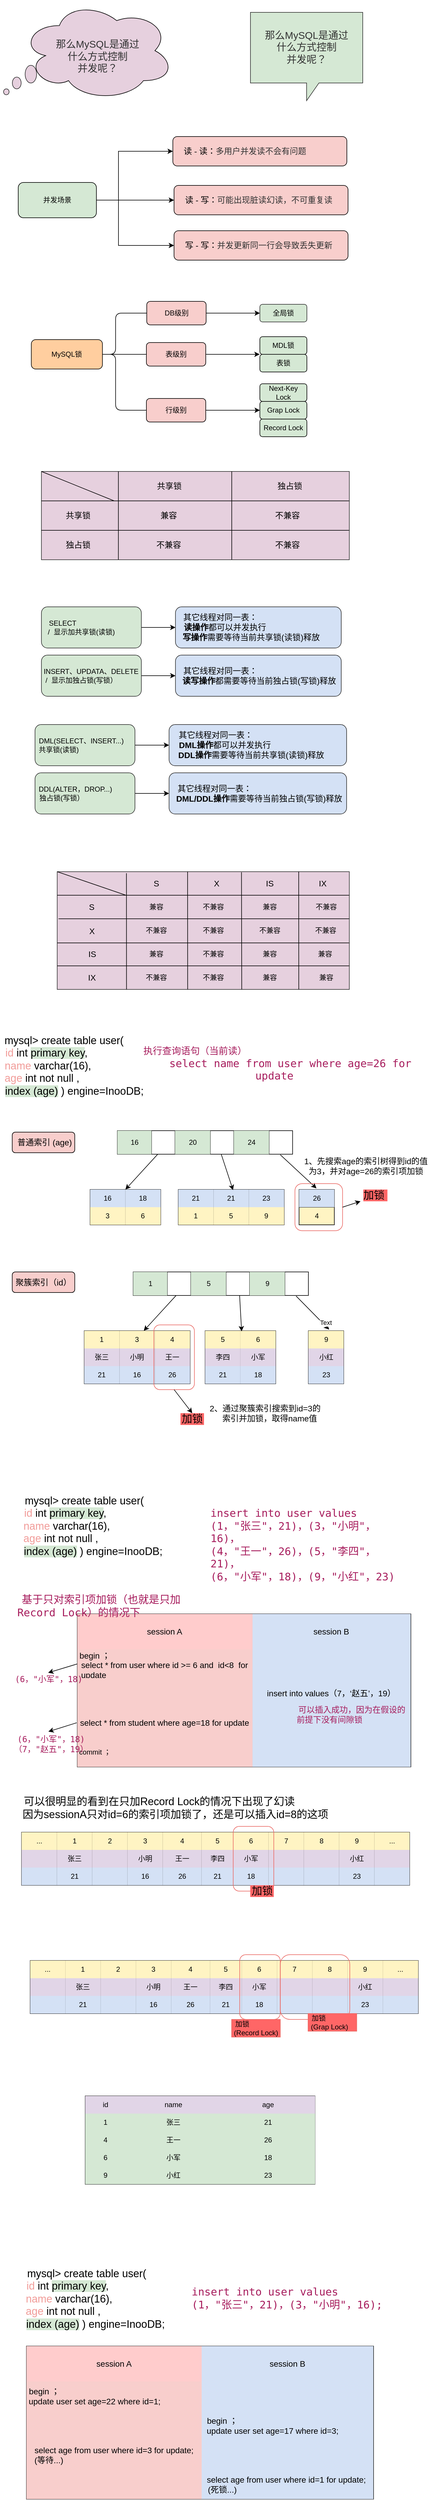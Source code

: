 <mxfile version="14.1.2" type="github"><diagram id="x-7pebGKqsm28IIHI-1Q" name="Page-1"><mxGraphModel dx="1422" dy="-407" grid="1" gridSize="10" guides="1" tooltips="1" connect="1" arrows="1" fold="1" page="1" pageScale="1" pageWidth="827" pageHeight="1169" math="0" shadow="0"><root><mxCell id="0"/><mxCell id="1" parent="0"/><mxCell id="53QLstCKcXFJSwu6EcMC-1" value="&lt;span style=&quot;color: rgb(51 , 51 , 51) ; font-family: , , &amp;#34;blinkmacsystemfont&amp;#34; , &amp;#34;helvetica neue&amp;#34; , &amp;#34;pingfang sc&amp;#34; , &amp;#34;hiragino sans gb&amp;#34; , &amp;#34;microsoft yahei ui&amp;#34; , &amp;#34;microsoft yahei&amp;#34; , &amp;#34;arial&amp;#34; , sans-serif ; font-size: 17px ; text-align: justify&quot;&gt;&lt;br&gt;那么MySQL是通过&lt;br&gt;什么&lt;/span&gt;&lt;span style=&quot;color: rgb(51 , 51 , 51) ; font-family: , , &amp;#34;blinkmacsystemfont&amp;#34; , &amp;#34;helvetica neue&amp;#34; , &amp;#34;pingfang sc&amp;#34; , &amp;#34;hiragino sans gb&amp;#34; , &amp;#34;microsoft yahei ui&amp;#34; , &amp;#34;microsoft yahei&amp;#34; , &amp;#34;arial&amp;#34; , sans-serif ; font-size: 17px ; text-align: justify&quot;&gt;方式控制&lt;br&gt;并发呢？&lt;/span&gt;" style="ellipse;shape=cloud;whiteSpace=wrap;html=1;fillColor=#E6D0DE;" parent="1" vertex="1"><mxGeometry x="119" y="1210" width="260" height="170" as="geometry"/></mxCell><mxCell id="53QLstCKcXFJSwu6EcMC-16" style="edgeStyle=orthogonalEdgeStyle;rounded=0;orthogonalLoop=1;jettySize=auto;html=1;exitX=1;exitY=0.5;exitDx=0;exitDy=0;entryX=0;entryY=0.5;entryDx=0;entryDy=0;" parent="1" source="53QLstCKcXFJSwu6EcMC-8" target="53QLstCKcXFJSwu6EcMC-9" edge="1"><mxGeometry relative="1" as="geometry"><Array as="points"><mxPoint x="284.5" y="1549"/><mxPoint x="284.5" y="1466"/></Array></mxGeometry></mxCell><mxCell id="53QLstCKcXFJSwu6EcMC-17" style="edgeStyle=orthogonalEdgeStyle;rounded=0;orthogonalLoop=1;jettySize=auto;html=1;exitX=1;exitY=0.5;exitDx=0;exitDy=0;entryX=0;entryY=0.5;entryDx=0;entryDy=0;" parent="1" source="53QLstCKcXFJSwu6EcMC-8" target="53QLstCKcXFJSwu6EcMC-13" edge="1"><mxGeometry relative="1" as="geometry"/></mxCell><mxCell id="53QLstCKcXFJSwu6EcMC-18" style="edgeStyle=orthogonalEdgeStyle;rounded=0;orthogonalLoop=1;jettySize=auto;html=1;exitX=1;exitY=0.5;exitDx=0;exitDy=0;entryX=0;entryY=0.5;entryDx=0;entryDy=0;" parent="1" source="53QLstCKcXFJSwu6EcMC-8" target="53QLstCKcXFJSwu6EcMC-14" edge="1"><mxGeometry relative="1" as="geometry"><Array as="points"><mxPoint x="284.5" y="1549"/><mxPoint x="284.5" y="1626"/></Array></mxGeometry></mxCell><mxCell id="53QLstCKcXFJSwu6EcMC-8" value="并发场景" style="rounded=1;whiteSpace=wrap;html=1;fillColor=#D5E8D4;" parent="1" vertex="1"><mxGeometry x="114" y="1519" width="133" height="60" as="geometry"/></mxCell><mxCell id="53QLstCKcXFJSwu6EcMC-9" value="&lt;font style=&quot;font-size: 14px&quot;&gt;读 - 读：&lt;span style=&quot;color: rgb(51 , 51 , 51) ; text-align: justify&quot;&gt;多用户并发读不会有问题&amp;nbsp; &amp;nbsp; &amp;nbsp; &amp;nbsp; &amp;nbsp; &amp;nbsp; &amp;nbsp;&lt;/span&gt;&lt;/font&gt;" style="rounded=1;whiteSpace=wrap;html=1;fillColor=#F8CECC;" parent="1" vertex="1"><mxGeometry x="377" y="1441" width="296" height="50" as="geometry"/></mxCell><mxCell id="53QLstCKcXFJSwu6EcMC-13" value="&lt;font style=&quot;font-size: 14px&quot;&gt;&lt;font&gt;读 - 写：&lt;/font&gt;&lt;span style=&quot;color: rgb(51 , 51 , 51) ; font-family: , , &amp;#34;blinkmacsystemfont&amp;#34; , &amp;#34;helvetica neue&amp;#34; , &amp;#34;pingfang sc&amp;#34; , &amp;#34;hiragino sans gb&amp;#34; , &amp;#34;microsoft yahei ui&amp;#34; , &amp;#34;microsoft yahei&amp;#34; , &amp;#34;arial&amp;#34; , sans-serif ; text-align: justify&quot;&gt;可能出现脏读幻读，不可重复读&amp;nbsp;&amp;nbsp;&lt;/span&gt;&lt;/font&gt;" style="rounded=1;whiteSpace=wrap;html=1;fillColor=#F8CECC;" parent="1" vertex="1"><mxGeometry x="379" y="1524" width="296" height="50" as="geometry"/></mxCell><mxCell id="53QLstCKcXFJSwu6EcMC-14" value="&lt;font style=&quot;font-size: 14px&quot;&gt;&lt;font&gt;&lt;font&gt;写 - 写：&lt;/font&gt;&lt;/font&gt;&lt;span style=&quot;color: rgb(51 , 51 , 51) ; font-family: , , &amp;#34;blinkmacsystemfont&amp;#34; , &amp;#34;helvetica neue&amp;#34; , &amp;#34;pingfang sc&amp;#34; , &amp;#34;hiragino sans gb&amp;#34; , &amp;#34;microsoft yahei ui&amp;#34; , &amp;#34;microsoft yahei&amp;#34; , &amp;#34;arial&amp;#34; , sans-serif ; text-align: justify&quot;&gt;并发更新同一行会导致丢失更新&amp;nbsp;&amp;nbsp;&lt;/span&gt;&lt;/font&gt;" style="rounded=1;whiteSpace=wrap;html=1;fillColor=#F8CECC;" parent="1" vertex="1"><mxGeometry x="379" y="1601" width="296" height="50" as="geometry"/></mxCell><mxCell id="53QLstCKcXFJSwu6EcMC-19" value="MySQL锁" style="rounded=1;whiteSpace=wrap;html=1;fillColor=#FFCE9F;" parent="1" vertex="1"><mxGeometry x="136.25" y="1786" width="121" height="50" as="geometry"/></mxCell><mxCell id="53QLstCKcXFJSwu6EcMC-27" value="全局锁" style="rounded=1;whiteSpace=wrap;html=1;fillColor=#D5E8D4;strokeColor=#333333;" parent="1" vertex="1"><mxGeometry x="525" y="1726" width="80" height="30" as="geometry"/></mxCell><mxCell id="53QLstCKcXFJSwu6EcMC-28" value="MDL锁" style="rounded=1;whiteSpace=wrap;html=1;fillColor=#D5E8D4;" parent="1" vertex="1"><mxGeometry x="525" y="1781" width="80" height="30" as="geometry"/></mxCell><mxCell id="53QLstCKcXFJSwu6EcMC-29" value="表锁" style="rounded=1;whiteSpace=wrap;html=1;fillColor=#D5E8D4;" parent="1" vertex="1"><mxGeometry x="525" y="1811" width="80" height="30" as="geometry"/></mxCell><mxCell id="53QLstCKcXFJSwu6EcMC-30" value="Record Lock" style="rounded=1;whiteSpace=wrap;html=1;fillColor=#D5E8D4;" parent="1" vertex="1"><mxGeometry x="525" y="1921" width="80" height="30" as="geometry"/></mxCell><mxCell id="53QLstCKcXFJSwu6EcMC-31" value="Grap Lock" style="rounded=1;whiteSpace=wrap;html=1;fillColor=#D5E8D4;" parent="1" vertex="1"><mxGeometry x="525" y="1891" width="80" height="30" as="geometry"/></mxCell><mxCell id="53QLstCKcXFJSwu6EcMC-32" value="Next-Key Lock" style="rounded=1;whiteSpace=wrap;html=1;fillColor=#D5E8D4;" parent="1" vertex="1"><mxGeometry x="525" y="1861" width="80" height="30" as="geometry"/></mxCell><mxCell id="53QLstCKcXFJSwu6EcMC-55" style="edgeStyle=orthogonalEdgeStyle;rounded=0;orthogonalLoop=1;jettySize=auto;html=1;exitX=1;exitY=0.5;exitDx=0;exitDy=0;entryX=0;entryY=0.5;entryDx=0;entryDy=0;" parent="1" source="53QLstCKcXFJSwu6EcMC-47" target="53QLstCKcXFJSwu6EcMC-27" edge="1"><mxGeometry relative="1" as="geometry"/></mxCell><mxCell id="53QLstCKcXFJSwu6EcMC-47" value="DB级别" style="rounded=1;whiteSpace=wrap;html=1;fillColor=#F8CECC;" parent="1" vertex="1"><mxGeometry x="332.62" y="1721" width="101" height="40" as="geometry"/></mxCell><mxCell id="Bt7qXNwKfKKPqcYZbWE9-206" style="edgeStyle=orthogonalEdgeStyle;rounded=0;orthogonalLoop=1;jettySize=auto;html=1;exitX=1;exitY=0.5;exitDx=0;exitDy=0;" parent="1" source="53QLstCKcXFJSwu6EcMC-48" edge="1"><mxGeometry relative="1" as="geometry"><mxPoint x="524.62" y="1811" as="targetPoint"/></mxGeometry></mxCell><mxCell id="53QLstCKcXFJSwu6EcMC-48" value="表级别" style="rounded=1;whiteSpace=wrap;html=1;fillColor=#F8CECC;" parent="1" vertex="1"><mxGeometry x="332" y="1791" width="101" height="40" as="geometry"/></mxCell><mxCell id="Bt7qXNwKfKKPqcYZbWE9-202" style="edgeStyle=orthogonalEdgeStyle;rounded=0;orthogonalLoop=1;jettySize=auto;html=1;exitX=1;exitY=0.5;exitDx=0;exitDy=0;entryX=0;entryY=0.5;entryDx=0;entryDy=0;" parent="1" source="53QLstCKcXFJSwu6EcMC-49" target="53QLstCKcXFJSwu6EcMC-31" edge="1"><mxGeometry relative="1" as="geometry"/></mxCell><mxCell id="53QLstCKcXFJSwu6EcMC-49" value="行级别" style="rounded=1;whiteSpace=wrap;html=1;fillColor=#F8CECC;" parent="1" vertex="1"><mxGeometry x="332" y="1886" width="101" height="40" as="geometry"/></mxCell><mxCell id="53QLstCKcXFJSwu6EcMC-52" value="" style="endArrow=none;html=1;exitX=1;exitY=0.5;exitDx=0;exitDy=0;entryX=0;entryY=0.5;entryDx=0;entryDy=0;" parent="1" source="53QLstCKcXFJSwu6EcMC-19" target="53QLstCKcXFJSwu6EcMC-47" edge="1"><mxGeometry width="50" height="50" relative="1" as="geometry"><mxPoint x="524.62" y="1671" as="sourcePoint"/><mxPoint x="574.62" y="1621" as="targetPoint"/><Array as="points"><mxPoint x="279.62" y="1811"/><mxPoint x="279.62" y="1741"/></Array></mxGeometry></mxCell><mxCell id="53QLstCKcXFJSwu6EcMC-53" value="" style="endArrow=none;html=1;exitX=1;exitY=0.5;exitDx=0;exitDy=0;entryX=0;entryY=0.5;entryDx=0;entryDy=0;" parent="1" source="53QLstCKcXFJSwu6EcMC-19" target="53QLstCKcXFJSwu6EcMC-48" edge="1"><mxGeometry width="50" height="50" relative="1" as="geometry"><mxPoint x="524.62" y="1671" as="sourcePoint"/><mxPoint x="574.62" y="1621" as="targetPoint"/></mxGeometry></mxCell><mxCell id="53QLstCKcXFJSwu6EcMC-54" value="" style="endArrow=none;html=1;exitX=1;exitY=0.5;exitDx=0;exitDy=0;entryX=0;entryY=0.5;entryDx=0;entryDy=0;" parent="1" source="53QLstCKcXFJSwu6EcMC-19" target="53QLstCKcXFJSwu6EcMC-49" edge="1"><mxGeometry width="50" height="50" relative="1" as="geometry"><mxPoint x="524.62" y="1671" as="sourcePoint"/><mxPoint x="574.62" y="1621" as="targetPoint"/><Array as="points"><mxPoint x="279.62" y="1811"/><mxPoint x="279.62" y="1906"/></Array></mxGeometry></mxCell><mxCell id="53QLstCKcXFJSwu6EcMC-82" value="" style="ellipse;whiteSpace=wrap;html=1;strokeColor=#333333;fillColor=#E6D0DE;direction=west;" parent="1" vertex="1"><mxGeometry x="125.75" y="1320" width="19.5" height="30" as="geometry"/></mxCell><mxCell id="53QLstCKcXFJSwu6EcMC-83" value="" style="ellipse;whiteSpace=wrap;html=1;strokeColor=#333333;fillColor=#E6D0DE;direction=west;" parent="1" vertex="1"><mxGeometry x="104" y="1340" width="15" height="20" as="geometry"/></mxCell><mxCell id="53QLstCKcXFJSwu6EcMC-86" value="" style="ellipse;whiteSpace=wrap;html=1;strokeColor=#333333;fillColor=#E6D0DE;direction=west;" parent="1" vertex="1"><mxGeometry x="89" y="1360" width="9.5" height="10" as="geometry"/></mxCell><mxCell id="53QLstCKcXFJSwu6EcMC-88" value="&lt;span style=&quot;color: rgb(51 , 51 , 51) ; font-size: 17px ; text-align: justify&quot;&gt;那么MySQL是通过&lt;br&gt;什么&lt;/span&gt;&lt;span style=&quot;color: rgb(51 , 51 , 51) ; font-size: 17px ; text-align: justify&quot;&gt;方式控制&lt;br&gt;并发呢？&lt;/span&gt;" style="shape=callout;whiteSpace=wrap;html=1;perimeter=calloutPerimeter;strokeColor=#333333;fillColor=#D5E8D4;base=21;" parent="1" vertex="1"><mxGeometry x="509" y="1230" width="191" height="150" as="geometry"/></mxCell><mxCell id="53QLstCKcXFJSwu6EcMC-91" value="" style="rounded=0;whiteSpace=wrap;html=1;strokeColor=#333333;fillColor=#E6D0DE;" parent="1" vertex="1"><mxGeometry x="153.43" y="2010" width="523.75" height="150" as="geometry"/></mxCell><mxCell id="53QLstCKcXFJSwu6EcMC-96" value="" style="endArrow=none;html=1;exitX=0;exitY=0.25;exitDx=0;exitDy=0;entryX=1;entryY=0.25;entryDx=0;entryDy=0;" parent="1" edge="1"><mxGeometry width="50" height="50" relative="1" as="geometry"><mxPoint x="153.43" y="2110" as="sourcePoint"/><mxPoint x="677.18" y="2110" as="targetPoint"/></mxGeometry></mxCell><mxCell id="53QLstCKcXFJSwu6EcMC-97" value="" style="endArrow=none;html=1;exitX=0;exitY=0.25;exitDx=0;exitDy=0;entryX=1;entryY=0.25;entryDx=0;entryDy=0;" parent="1" edge="1"><mxGeometry width="50" height="50" relative="1" as="geometry"><mxPoint x="153.43" y="2060" as="sourcePoint"/><mxPoint x="677.18" y="2060" as="targetPoint"/></mxGeometry></mxCell><mxCell id="53QLstCKcXFJSwu6EcMC-102" value="" style="endArrow=none;html=1;entryX=0.25;entryY=0;entryDx=0;entryDy=0;exitX=0.25;exitY=1;exitDx=0;exitDy=0;" parent="1" source="53QLstCKcXFJSwu6EcMC-91" target="53QLstCKcXFJSwu6EcMC-91" edge="1"><mxGeometry width="50" height="50" relative="1" as="geometry"><mxPoint x="367.18" y="2250" as="sourcePoint"/><mxPoint x="417.18" y="2200" as="targetPoint"/></mxGeometry></mxCell><mxCell id="53QLstCKcXFJSwu6EcMC-103" value="" style="endArrow=none;html=1;entryX=0.25;entryY=0;entryDx=0;entryDy=0;" parent="1" source="53QLstCKcXFJSwu6EcMC-91" edge="1"><mxGeometry width="50" height="50" relative="1" as="geometry"><mxPoint x="467.177" y="2220" as="sourcePoint"/><mxPoint x="467.177" y="2010" as="targetPoint"/></mxGeometry></mxCell><mxCell id="53QLstCKcXFJSwu6EcMC-105" value="&lt;font style=&quot;font-size: 14px&quot;&gt;共享锁&lt;/font&gt;" style="text;html=1;strokeColor=none;fillColor=none;align=center;verticalAlign=middle;whiteSpace=wrap;rounded=0;" parent="1" vertex="1"><mxGeometry x="341.18" y="2020" width="60" height="30" as="geometry"/></mxCell><mxCell id="53QLstCKcXFJSwu6EcMC-106" value="&lt;font style=&quot;font-size: 14px&quot;&gt;独占锁&lt;/font&gt;" style="text;html=1;strokeColor=none;fillColor=none;align=center;verticalAlign=middle;whiteSpace=wrap;rounded=0;" parent="1" vertex="1"><mxGeometry x="546.18" y="2020" width="60" height="30" as="geometry"/></mxCell><mxCell id="53QLstCKcXFJSwu6EcMC-109" value="&lt;font style=&quot;font-size: 14px&quot;&gt;兼容&lt;/font&gt;" style="text;html=1;strokeColor=none;fillColor=none;align=center;verticalAlign=middle;whiteSpace=wrap;rounded=0;" parent="1" vertex="1"><mxGeometry x="340.18" y="2070" width="60" height="30" as="geometry"/></mxCell><mxCell id="53QLstCKcXFJSwu6EcMC-110" value="" style="endArrow=none;html=1;entryX=0.25;entryY=0;entryDx=0;entryDy=0;" parent="1" edge="1"><mxGeometry width="50" height="50" relative="1" as="geometry"><mxPoint x="477.18" y="2160" as="sourcePoint"/><mxPoint x="477.177" y="2010" as="targetPoint"/></mxGeometry></mxCell><mxCell id="53QLstCKcXFJSwu6EcMC-111" value="&lt;font style=&quot;font-size: 14px&quot;&gt;不兼容&lt;/font&gt;" style="text;html=1;strokeColor=none;fillColor=none;align=center;verticalAlign=middle;whiteSpace=wrap;rounded=0;" parent="1" vertex="1"><mxGeometry x="542.18" y="2070" width="60" height="30" as="geometry"/></mxCell><mxCell id="53QLstCKcXFJSwu6EcMC-112" value="&lt;font style=&quot;font-size: 14px&quot;&gt;不兼容&lt;/font&gt;" style="text;html=1;strokeColor=none;fillColor=none;align=center;verticalAlign=middle;whiteSpace=wrap;rounded=0;" parent="1" vertex="1"><mxGeometry x="340.18" y="2120" width="60" height="30" as="geometry"/></mxCell><mxCell id="53QLstCKcXFJSwu6EcMC-113" value="&lt;font style=&quot;font-size: 14px&quot;&gt;不兼容&lt;/font&gt;" style="text;html=1;strokeColor=none;fillColor=none;align=center;verticalAlign=middle;whiteSpace=wrap;rounded=0;" parent="1" vertex="1"><mxGeometry x="542.18" y="2120" width="60" height="30" as="geometry"/></mxCell><mxCell id="53QLstCKcXFJSwu6EcMC-114" value="&lt;font style=&quot;font-size: 14px&quot;&gt;共享锁&lt;/font&gt;" style="text;html=1;strokeColor=none;fillColor=none;align=center;verticalAlign=middle;whiteSpace=wrap;rounded=0;" parent="1" vertex="1"><mxGeometry x="186.18" y="2070" width="60" height="30" as="geometry"/></mxCell><mxCell id="53QLstCKcXFJSwu6EcMC-115" value="&lt;font style=&quot;font-size: 14px&quot;&gt;独占锁&lt;/font&gt;" style="text;html=1;strokeColor=none;fillColor=none;align=center;verticalAlign=middle;whiteSpace=wrap;rounded=0;" parent="1" vertex="1"><mxGeometry x="186.18" y="2120" width="60" height="30" as="geometry"/></mxCell><mxCell id="53QLstCKcXFJSwu6EcMC-116" value="" style="endArrow=none;html=1;entryX=0;entryY=0;entryDx=0;entryDy=0;" parent="1" target="53QLstCKcXFJSwu6EcMC-91" edge="1"><mxGeometry width="50" height="50" relative="1" as="geometry"><mxPoint x="277.18" y="2060" as="sourcePoint"/><mxPoint x="417.18" y="2100" as="targetPoint"/></mxGeometry></mxCell><mxCell id="53QLstCKcXFJSwu6EcMC-121" style="edgeStyle=orthogonalEdgeStyle;rounded=0;orthogonalLoop=1;jettySize=auto;html=1;exitX=1;exitY=0.5;exitDx=0;exitDy=0;entryX=0;entryY=0.5;entryDx=0;entryDy=0;" parent="1" source="53QLstCKcXFJSwu6EcMC-117" target="53QLstCKcXFJSwu6EcMC-118" edge="1"><mxGeometry relative="1" as="geometry"/></mxCell><mxCell id="53QLstCKcXFJSwu6EcMC-117" value="&lt;br&gt;&amp;nbsp;SELECT&amp;nbsp; &amp;nbsp; &amp;nbsp; &amp;nbsp; &amp;nbsp; &amp;nbsp; &amp;nbsp; &amp;nbsp; &amp;nbsp; &amp;nbsp; &amp;nbsp; &amp;nbsp; &amp;nbsp; &amp;nbsp; &amp;nbsp;&amp;nbsp;&lt;br&gt;&amp;nbsp; &amp;nbsp;/&amp;nbsp; 显示加共享锁(读锁)&amp;nbsp; &amp;nbsp; &amp;nbsp; &amp;nbsp; &amp;nbsp; &amp;nbsp; &amp;nbsp; &amp;nbsp; &amp;nbsp; &amp;nbsp; &amp;nbsp; &amp;nbsp; &amp;nbsp; &amp;nbsp; &amp;nbsp;" style="rounded=1;whiteSpace=wrap;html=1;strokeColor=#333333;fillColor=#D5E8D4;" parent="1" vertex="1"><mxGeometry x="153.43" y="2240" width="170" height="70" as="geometry"/></mxCell><mxCell id="53QLstCKcXFJSwu6EcMC-118" value="&lt;font style=&quot;font-size: 14px&quot;&gt;&lt;br&gt;&amp;nbsp;其它线程对同一表：&amp;nbsp; &amp;nbsp; &amp;nbsp; &amp;nbsp; &amp;nbsp; &amp;nbsp; &amp;nbsp; &amp;nbsp; &amp;nbsp; &amp;nbsp; &amp;nbsp; &amp;nbsp; &amp;nbsp; &amp;nbsp; &amp;nbsp; &amp;nbsp; &amp;nbsp;&amp;nbsp;&lt;br&gt;&lt;b&gt;读操作&lt;/b&gt;都可以并发执行&amp;nbsp; &amp;nbsp; &amp;nbsp; &amp;nbsp; &amp;nbsp; &amp;nbsp; &amp;nbsp; &amp;nbsp; &amp;nbsp; &amp;nbsp; &amp;nbsp; &amp;nbsp; &amp;nbsp; &amp;nbsp; &amp;nbsp;&lt;br&gt;&amp;nbsp; &amp;nbsp;&lt;b&gt;写操作&lt;/b&gt;需要等待当前共享锁(读锁)释放&amp;nbsp; &amp;nbsp; &amp;nbsp; &amp;nbsp; &amp;nbsp; &amp;nbsp; &amp;nbsp; &amp;nbsp; &amp;nbsp; &amp;nbsp; &amp;nbsp; &amp;nbsp; &amp;nbsp; &amp;nbsp; &amp;nbsp; &amp;nbsp; &amp;nbsp; &amp;nbsp; &amp;nbsp; &amp;nbsp; &amp;nbsp; &amp;nbsp; &amp;nbsp; &amp;nbsp; &amp;nbsp; &amp;nbsp; &amp;nbsp; &amp;nbsp; &amp;nbsp; &amp;nbsp; &amp;nbsp; &amp;nbsp; &amp;nbsp; &amp;nbsp; &amp;nbsp; &amp;nbsp; &amp;nbsp;&amp;nbsp;&lt;/font&gt;" style="rounded=1;whiteSpace=wrap;html=1;strokeColor=#333333;fillColor=#D4E1F5;" parent="1" vertex="1"><mxGeometry x="381.43" y="2240" width="282" height="70" as="geometry"/></mxCell><mxCell id="53QLstCKcXFJSwu6EcMC-122" style="edgeStyle=orthogonalEdgeStyle;rounded=0;orthogonalLoop=1;jettySize=auto;html=1;exitX=1;exitY=0.5;exitDx=0;exitDy=0;entryX=0;entryY=0.5;entryDx=0;entryDy=0;" parent="1" source="53QLstCKcXFJSwu6EcMC-119" target="53QLstCKcXFJSwu6EcMC-120" edge="1"><mxGeometry relative="1" as="geometry"><mxPoint x="493.43" y="2357" as="targetPoint"/></mxGeometry></mxCell><mxCell id="53QLstCKcXFJSwu6EcMC-119" value="&lt;br&gt;INSERT、UPDATA、DELETE&lt;br&gt;&amp;nbsp;/&amp;nbsp; 显示加独占锁(写锁）&amp;nbsp; &amp;nbsp; &amp;nbsp; &amp;nbsp; &amp;nbsp; &amp;nbsp; &amp;nbsp; &amp;nbsp; &amp;nbsp; &amp;nbsp; &amp;nbsp; &amp;nbsp; &amp;nbsp; &amp;nbsp; &amp;nbsp; &amp;nbsp; &amp;nbsp; &amp;nbsp; &amp;nbsp; &amp;nbsp;&amp;nbsp;" style="rounded=1;whiteSpace=wrap;html=1;strokeColor=#333333;fillColor=#D5E8D4;" parent="1" vertex="1"><mxGeometry x="153.43" y="2322" width="170" height="70" as="geometry"/></mxCell><mxCell id="53QLstCKcXFJSwu6EcMC-120" value="&lt;font style=&quot;font-size: 14px&quot;&gt;&lt;br&gt;其它线程对同一表：&amp;nbsp; &amp;nbsp; &amp;nbsp; &amp;nbsp; &amp;nbsp; &amp;nbsp; &amp;nbsp; &amp;nbsp; &amp;nbsp; &amp;nbsp; &amp;nbsp; &amp;nbsp; &amp;nbsp; &amp;nbsp; &amp;nbsp; &amp;nbsp; &amp;nbsp;&lt;br&gt;&amp;nbsp; &lt;b&gt;读写操作&lt;/b&gt;都需要等待当前独占锁(写锁)释放&amp;nbsp; &amp;nbsp; &amp;nbsp; &amp;nbsp; &amp;nbsp; &amp;nbsp; &amp;nbsp; &amp;nbsp; &amp;nbsp; &amp;nbsp; &amp;nbsp; &amp;nbsp; &amp;nbsp; &amp;nbsp; &amp;nbsp; &amp;nbsp; &amp;nbsp; &amp;nbsp; &amp;nbsp; &amp;nbsp; &amp;nbsp; &amp;nbsp;&lt;/font&gt;" style="rounded=1;whiteSpace=wrap;html=1;strokeColor=#333333;fillColor=#D4E1F5;" parent="1" vertex="1"><mxGeometry x="381.43" y="2322" width="282" height="70" as="geometry"/></mxCell><mxCell id="53QLstCKcXFJSwu6EcMC-125" style="edgeStyle=orthogonalEdgeStyle;rounded=0;orthogonalLoop=1;jettySize=auto;html=1;exitX=1;exitY=0.5;exitDx=0;exitDy=0;entryX=0;entryY=0.5;entryDx=0;entryDy=0;" parent="1" source="53QLstCKcXFJSwu6EcMC-126" target="53QLstCKcXFJSwu6EcMC-127" edge="1"><mxGeometry relative="1" as="geometry"/></mxCell><mxCell id="53QLstCKcXFJSwu6EcMC-126" value="&amp;nbsp;DML(SELECT、INSERT...)&amp;nbsp; &amp;nbsp; &amp;nbsp; &amp;nbsp;共享锁(读锁)&amp;nbsp; &amp;nbsp; &amp;nbsp; &amp;nbsp; &amp;nbsp; &amp;nbsp; &amp;nbsp; &amp;nbsp; &amp;nbsp; &amp;nbsp; &amp;nbsp; &amp;nbsp; &amp;nbsp; &amp;nbsp;&amp;nbsp;" style="rounded=1;whiteSpace=wrap;html=1;strokeColor=#333333;fillColor=#D5E8D4;" parent="1" vertex="1"><mxGeometry x="142.56" y="2440" width="170" height="70" as="geometry"/></mxCell><mxCell id="53QLstCKcXFJSwu6EcMC-127" value="&lt;font style=&quot;font-size: 14px&quot;&gt;&lt;br&gt;其它线程对同一表：&amp;nbsp; &amp;nbsp; &amp;nbsp; &amp;nbsp; &amp;nbsp; &amp;nbsp; &amp;nbsp; &amp;nbsp; &amp;nbsp; &amp;nbsp; &amp;nbsp; &amp;nbsp; &amp;nbsp; &amp;nbsp; &amp;nbsp; &amp;nbsp; &amp;nbsp; &amp;nbsp; &amp;nbsp;&lt;br&gt;&lt;b&gt;&amp;nbsp; DML操作&lt;/b&gt;都可以并发执行&amp;nbsp; &amp;nbsp; &amp;nbsp; &amp;nbsp; &amp;nbsp; &amp;nbsp; &amp;nbsp; &amp;nbsp; &amp;nbsp; &amp;nbsp; &amp;nbsp; &amp;nbsp; &amp;nbsp; &amp;nbsp; &amp;nbsp; &amp;nbsp;&lt;br&gt;&amp;nbsp; &amp;nbsp;&lt;b&gt;DDL操作&lt;/b&gt;需要等待当前共享锁(读锁)释放&amp;nbsp; &amp;nbsp; &amp;nbsp; &amp;nbsp; &amp;nbsp; &amp;nbsp; &amp;nbsp; &amp;nbsp; &amp;nbsp; &amp;nbsp; &amp;nbsp; &amp;nbsp; &amp;nbsp; &amp;nbsp; &amp;nbsp; &amp;nbsp; &amp;nbsp; &amp;nbsp; &amp;nbsp; &amp;nbsp; &amp;nbsp; &amp;nbsp; &amp;nbsp; &amp;nbsp; &amp;nbsp; &amp;nbsp; &amp;nbsp; &amp;nbsp; &amp;nbsp; &amp;nbsp; &amp;nbsp; &amp;nbsp; &amp;nbsp; &amp;nbsp; &amp;nbsp; &amp;nbsp; &amp;nbsp;&amp;nbsp;&lt;/font&gt;" style="rounded=1;whiteSpace=wrap;html=1;strokeColor=#333333;fillColor=#D4E1F5;" parent="1" vertex="1"><mxGeometry x="370.56" y="2440" width="302" height="70" as="geometry"/></mxCell><mxCell id="53QLstCKcXFJSwu6EcMC-128" style="edgeStyle=orthogonalEdgeStyle;rounded=0;orthogonalLoop=1;jettySize=auto;html=1;exitX=1;exitY=0.5;exitDx=0;exitDy=0;entryX=0;entryY=0.5;entryDx=0;entryDy=0;" parent="1" source="53QLstCKcXFJSwu6EcMC-129" target="53QLstCKcXFJSwu6EcMC-130" edge="1"><mxGeometry relative="1" as="geometry"><mxPoint x="482.56" y="2557" as="targetPoint"/></mxGeometry></mxCell><mxCell id="53QLstCKcXFJSwu6EcMC-129" value="&lt;br&gt;&amp;nbsp;DDL(ALTER，DROP...)&amp;nbsp; &amp;nbsp; &amp;nbsp; &amp;nbsp; &amp;nbsp; &amp;nbsp;&lt;br&gt;&amp;nbsp;独占锁(写锁）&amp;nbsp; &amp;nbsp; &amp;nbsp; &amp;nbsp; &amp;nbsp; &amp;nbsp; &amp;nbsp; &amp;nbsp; &amp;nbsp; &amp;nbsp; &amp;nbsp; &amp;nbsp; &amp;nbsp; &amp;nbsp; &amp;nbsp; &amp;nbsp; &amp;nbsp; &amp;nbsp; &amp;nbsp; &amp;nbsp;&amp;nbsp;" style="rounded=1;whiteSpace=wrap;html=1;strokeColor=#333333;fillColor=#D5E8D4;" parent="1" vertex="1"><mxGeometry x="142.56" y="2522" width="170" height="70" as="geometry"/></mxCell><mxCell id="53QLstCKcXFJSwu6EcMC-130" value="&lt;font style=&quot;font-size: 14px&quot;&gt;&lt;br&gt;其它线程对同一表：&amp;nbsp; &amp;nbsp; &amp;nbsp; &amp;nbsp; &amp;nbsp; &amp;nbsp; &amp;nbsp; &amp;nbsp; &amp;nbsp; &amp;nbsp; &amp;nbsp; &amp;nbsp; &amp;nbsp; &amp;nbsp; &amp;nbsp; &amp;nbsp; &amp;nbsp; &amp;nbsp; &amp;nbsp;&amp;nbsp;&lt;br&gt;&amp;nbsp; &lt;b&gt;DML/DDL操作&lt;/b&gt;需要等待当前独占锁(写锁)释放&amp;nbsp; &amp;nbsp; &amp;nbsp; &amp;nbsp; &amp;nbsp; &amp;nbsp; &amp;nbsp; &amp;nbsp; &amp;nbsp; &amp;nbsp; &amp;nbsp; &amp;nbsp; &amp;nbsp; &amp;nbsp; &amp;nbsp; &amp;nbsp; &amp;nbsp; &amp;nbsp; &amp;nbsp; &amp;nbsp; &amp;nbsp; &amp;nbsp;&lt;/font&gt;" style="rounded=1;whiteSpace=wrap;html=1;strokeColor=#333333;fillColor=#D4E1F5;" parent="1" vertex="1"><mxGeometry x="370.56" y="2522" width="302" height="70" as="geometry"/></mxCell><mxCell id="Bt7qXNwKfKKPqcYZbWE9-1" value="" style="rounded=0;whiteSpace=wrap;html=1;strokeColor=#333333;fillColor=#E6D0DE;" parent="1" vertex="1"><mxGeometry x="180.31" y="2690" width="496.87" height="200" as="geometry"/></mxCell><mxCell id="Bt7qXNwKfKKPqcYZbWE9-2" value="" style="endArrow=none;html=1;exitX=0;exitY=0.25;exitDx=0;exitDy=0;" parent="1" edge="1"><mxGeometry width="50" height="50" relative="1" as="geometry"><mxPoint x="182.56" y="2770" as="sourcePoint"/><mxPoint x="677.18" y="2770" as="targetPoint"/></mxGeometry></mxCell><mxCell id="Bt7qXNwKfKKPqcYZbWE9-4" value="" style="endArrow=none;html=1;entryX=0.237;entryY=0.013;entryDx=0;entryDy=0;entryPerimeter=0;" parent="1" target="Bt7qXNwKfKKPqcYZbWE9-1" edge="1"><mxGeometry width="50" height="50" relative="1" as="geometry"><mxPoint x="298.18" y="2890" as="sourcePoint"/><mxPoint x="444.06" y="2880" as="targetPoint"/></mxGeometry></mxCell><mxCell id="Bt7qXNwKfKKPqcYZbWE9-5" value="" style="endArrow=none;html=1;entryX=0.25;entryY=0;entryDx=0;entryDy=0;" parent="1" source="Bt7qXNwKfKKPqcYZbWE9-1" edge="1"><mxGeometry width="50" height="50" relative="1" as="geometry"><mxPoint x="494.057" y="2900" as="sourcePoint"/><mxPoint x="494.057" y="2690" as="targetPoint"/></mxGeometry></mxCell><mxCell id="Bt7qXNwKfKKPqcYZbWE9-6" value="&lt;span style=&quot;font-size: 14px&quot;&gt;S&lt;/span&gt;" style="text;html=1;strokeColor=none;fillColor=none;align=center;verticalAlign=middle;whiteSpace=wrap;rounded=0;" parent="1" vertex="1"><mxGeometry x="319.18" y="2695" width="60" height="30" as="geometry"/></mxCell><mxCell id="Bt7qXNwKfKKPqcYZbWE9-7" value="&lt;font style=&quot;font-size: 14px&quot;&gt;X&lt;/font&gt;" style="text;html=1;strokeColor=none;fillColor=none;align=center;verticalAlign=middle;whiteSpace=wrap;rounded=0;" parent="1" vertex="1"><mxGeometry x="425.56" y="2700" width="50.62" height="20" as="geometry"/></mxCell><mxCell id="Bt7qXNwKfKKPqcYZbWE9-9" value="" style="endArrow=none;html=1;entryX=0.25;entryY=0;entryDx=0;entryDy=0;" parent="1" edge="1"><mxGeometry width="50" height="50" relative="1" as="geometry"><mxPoint x="402.18" y="2890" as="sourcePoint"/><mxPoint x="402.057" y="2690" as="targetPoint"/></mxGeometry></mxCell><mxCell id="Bt7qXNwKfKKPqcYZbWE9-13" value="&lt;span style=&quot;font-size: 14px&quot;&gt;S&lt;/span&gt;" style="text;html=1;strokeColor=none;fillColor=none;align=center;verticalAlign=middle;whiteSpace=wrap;rounded=0;" parent="1" vertex="1"><mxGeometry x="211.18" y="2740" width="56" height="20" as="geometry"/></mxCell><mxCell id="Bt7qXNwKfKKPqcYZbWE9-14" value="&lt;span style=&quot;font-size: 14px&quot;&gt;X&lt;/span&gt;" style="text;html=1;strokeColor=none;fillColor=none;align=center;verticalAlign=middle;whiteSpace=wrap;rounded=0;" parent="1" vertex="1"><mxGeometry x="212.18" y="2782" width="55" height="18" as="geometry"/></mxCell><mxCell id="Bt7qXNwKfKKPqcYZbWE9-15" value="" style="endArrow=none;html=1;entryX=0;entryY=0;entryDx=0;entryDy=0;" parent="1" target="Bt7qXNwKfKKPqcYZbWE9-1" edge="1"><mxGeometry width="50" height="50" relative="1" as="geometry"><mxPoint x="297.18" y="2730" as="sourcePoint"/><mxPoint x="444.06" y="2780" as="targetPoint"/></mxGeometry></mxCell><mxCell id="Bt7qXNwKfKKPqcYZbWE9-16" value="" style="endArrow=none;html=1;entryX=0.25;entryY=0;entryDx=0;entryDy=0;" parent="1" edge="1"><mxGeometry width="50" height="50" relative="1" as="geometry"><mxPoint x="494.18" y="2890" as="sourcePoint"/><mxPoint x="493.738" y="2691" as="targetPoint"/></mxGeometry></mxCell><mxCell id="Bt7qXNwKfKKPqcYZbWE9-17" value="" style="endArrow=none;html=1;entryX=0.25;entryY=0;entryDx=0;entryDy=0;" parent="1" edge="1"><mxGeometry width="50" height="50" relative="1" as="geometry"><mxPoint x="591.18" y="2890" as="sourcePoint"/><mxPoint x="591.057" y="2690" as="targetPoint"/></mxGeometry></mxCell><mxCell id="Bt7qXNwKfKKPqcYZbWE9-18" value="" style="endArrow=none;html=1;exitX=0;exitY=0.25;exitDx=0;exitDy=0;" parent="1" edge="1"><mxGeometry width="50" height="50" relative="1" as="geometry"><mxPoint x="180.31" y="2811" as="sourcePoint"/><mxPoint x="677.18" y="2811" as="targetPoint"/></mxGeometry></mxCell><mxCell id="Bt7qXNwKfKKPqcYZbWE9-19" value="" style="endArrow=none;html=1;exitX=0;exitY=0.25;exitDx=0;exitDy=0;" parent="1" edge="1"><mxGeometry width="50" height="50" relative="1" as="geometry"><mxPoint x="180.31" y="2850" as="sourcePoint"/><mxPoint x="677.18" y="2850" as="targetPoint"/></mxGeometry></mxCell><mxCell id="Bt7qXNwKfKKPqcYZbWE9-20" value="&lt;span style=&quot;font-size: 14px&quot;&gt;IS&lt;/span&gt;" style="text;html=1;strokeColor=none;fillColor=none;align=center;verticalAlign=middle;whiteSpace=wrap;rounded=0;" parent="1" vertex="1"><mxGeometry x="217.68" y="2820" width="44" height="20" as="geometry"/></mxCell><mxCell id="Bt7qXNwKfKKPqcYZbWE9-21" value="&lt;span style=&quot;font-size: 14px&quot;&gt;IX&lt;/span&gt;" style="text;html=1;strokeColor=none;fillColor=none;align=center;verticalAlign=middle;whiteSpace=wrap;rounded=0;" parent="1" vertex="1"><mxGeometry x="212.18" y="2860" width="55" height="20" as="geometry"/></mxCell><mxCell id="Bt7qXNwKfKKPqcYZbWE9-23" value="" style="endArrow=none;html=1;exitX=0;exitY=0.25;exitDx=0;exitDy=0;" parent="1" edge="1"><mxGeometry width="50" height="50" relative="1" as="geometry"><mxPoint x="180.31" y="2730" as="sourcePoint"/><mxPoint x="677.18" y="2730" as="targetPoint"/></mxGeometry></mxCell><mxCell id="Bt7qXNwKfKKPqcYZbWE9-24" value="&lt;span style=&quot;font-size: 14px&quot;&gt;IS&lt;/span&gt;" style="text;html=1;strokeColor=none;fillColor=none;align=center;verticalAlign=middle;whiteSpace=wrap;rounded=0;" parent="1" vertex="1"><mxGeometry x="517.18" y="2700" width="50" height="20" as="geometry"/></mxCell><mxCell id="Bt7qXNwKfKKPqcYZbWE9-25" value="&lt;span style=&quot;font-size: 14px&quot;&gt;IX&lt;/span&gt;" style="text;html=1;strokeColor=none;fillColor=none;align=center;verticalAlign=middle;whiteSpace=wrap;rounded=0;" parent="1" vertex="1"><mxGeometry x="607.18" y="2700" width="50" height="20" as="geometry"/></mxCell><mxCell id="Bt7qXNwKfKKPqcYZbWE9-26" value="兼容" style="text;html=1;strokeColor=none;fillColor=none;align=center;verticalAlign=middle;whiteSpace=wrap;rounded=0;" parent="1" vertex="1"><mxGeometry x="329.18" y="2740" width="40" height="20" as="geometry"/></mxCell><mxCell id="Bt7qXNwKfKKPqcYZbWE9-27" value="不兼容" style="text;html=1;strokeColor=none;fillColor=none;align=center;verticalAlign=middle;whiteSpace=wrap;rounded=0;" parent="1" vertex="1"><mxGeometry x="425.56" y="2740" width="40" height="20" as="geometry"/></mxCell><mxCell id="Bt7qXNwKfKKPqcYZbWE9-28" value="不兼容" style="text;html=1;strokeColor=none;fillColor=none;align=center;verticalAlign=middle;whiteSpace=wrap;rounded=0;" parent="1" vertex="1"><mxGeometry x="329.18" y="2860" width="40" height="20" as="geometry"/></mxCell><mxCell id="Bt7qXNwKfKKPqcYZbWE9-29" value="不兼容" style="text;html=1;strokeColor=none;fillColor=none;align=center;verticalAlign=middle;whiteSpace=wrap;rounded=0;" parent="1" vertex="1"><mxGeometry x="329.18" y="2780" width="40" height="20" as="geometry"/></mxCell><mxCell id="Bt7qXNwKfKKPqcYZbWE9-30" value="兼容" style="text;html=1;strokeColor=none;fillColor=none;align=center;verticalAlign=middle;whiteSpace=wrap;rounded=0;" parent="1" vertex="1"><mxGeometry x="329.18" y="2820" width="40" height="20" as="geometry"/></mxCell><mxCell id="Bt7qXNwKfKKPqcYZbWE9-32" value="不兼容" style="text;html=1;strokeColor=none;fillColor=none;align=center;verticalAlign=middle;whiteSpace=wrap;rounded=0;" parent="1" vertex="1"><mxGeometry x="426.18" y="2780" width="40" height="20" as="geometry"/></mxCell><mxCell id="Bt7qXNwKfKKPqcYZbWE9-33" value="不兼容" style="text;html=1;strokeColor=none;fillColor=none;align=center;verticalAlign=middle;whiteSpace=wrap;rounded=0;" parent="1" vertex="1"><mxGeometry x="426.18" y="2820" width="40" height="20" as="geometry"/></mxCell><mxCell id="Bt7qXNwKfKKPqcYZbWE9-34" value="不兼容" style="text;html=1;strokeColor=none;fillColor=none;align=center;verticalAlign=middle;whiteSpace=wrap;rounded=0;" parent="1" vertex="1"><mxGeometry x="426.18" y="2860" width="40" height="20" as="geometry"/></mxCell><mxCell id="Bt7qXNwKfKKPqcYZbWE9-36" value="不兼容" style="text;html=1;strokeColor=none;fillColor=none;align=center;verticalAlign=middle;whiteSpace=wrap;rounded=0;" parent="1" vertex="1"><mxGeometry x="617.56" y="2740" width="40" height="20" as="geometry"/></mxCell><mxCell id="Bt7qXNwKfKKPqcYZbWE9-38" value="兼容" style="text;html=1;strokeColor=none;fillColor=none;align=center;verticalAlign=middle;whiteSpace=wrap;rounded=0;" parent="1" vertex="1"><mxGeometry x="521.56" y="2740" width="40" height="20" as="geometry"/></mxCell><mxCell id="Bt7qXNwKfKKPqcYZbWE9-39" value="不兼容" style="text;html=1;strokeColor=none;fillColor=none;align=center;verticalAlign=middle;whiteSpace=wrap;rounded=0;" parent="1" vertex="1"><mxGeometry x="521.56" y="2780" width="40" height="20" as="geometry"/></mxCell><mxCell id="Bt7qXNwKfKKPqcYZbWE9-40" value="不兼容" style="text;html=1;strokeColor=none;fillColor=none;align=center;verticalAlign=middle;whiteSpace=wrap;rounded=0;" parent="1" vertex="1"><mxGeometry x="617.18" y="2780" width="40" height="20" as="geometry"/></mxCell><mxCell id="Bt7qXNwKfKKPqcYZbWE9-42" value="兼容" style="text;html=1;strokeColor=none;fillColor=none;align=center;verticalAlign=middle;whiteSpace=wrap;rounded=0;" parent="1" vertex="1"><mxGeometry x="522.18" y="2820" width="40" height="20" as="geometry"/></mxCell><mxCell id="Bt7qXNwKfKKPqcYZbWE9-45" value="兼容" style="text;html=1;strokeColor=none;fillColor=none;align=center;verticalAlign=middle;whiteSpace=wrap;rounded=0;" parent="1" vertex="1"><mxGeometry x="617.56" y="2860" width="40" height="20" as="geometry"/></mxCell><mxCell id="Bt7qXNwKfKKPqcYZbWE9-46" value="兼容" style="text;html=1;strokeColor=none;fillColor=none;align=center;verticalAlign=middle;whiteSpace=wrap;rounded=0;" parent="1" vertex="1"><mxGeometry x="521.56" y="2860" width="40" height="20" as="geometry"/></mxCell><mxCell id="Bt7qXNwKfKKPqcYZbWE9-47" value="兼容" style="text;html=1;strokeColor=none;fillColor=none;align=center;verticalAlign=middle;whiteSpace=wrap;rounded=0;" parent="1" vertex="1"><mxGeometry x="616.18" y="2820" width="40" height="20" as="geometry"/></mxCell><mxCell id="Bt7qXNwKfKKPqcYZbWE9-94" value="&lt;font style=&quot;font-size: 18px&quot;&gt;mysql&amp;gt; create table user(&amp;nbsp; &amp;nbsp; &amp;nbsp; &amp;nbsp; &amp;nbsp;&amp;nbsp;&lt;br&gt;&lt;font color=&quot;#f19c99&quot;&gt;id&lt;/font&gt; int &lt;span style=&quot;background-color: rgb(213 , 232 , 212)&quot;&gt;primary key&lt;/span&gt;,&amp;nbsp; &amp;nbsp; &amp;nbsp; &amp;nbsp; &amp;nbsp; &amp;nbsp; &amp;nbsp; &amp;nbsp; &amp;nbsp; &amp;nbsp; &amp;nbsp;&amp;nbsp;&lt;br&gt;&lt;font color=&quot;#f19c99&quot;&gt;name&lt;/font&gt; varchar(16),&amp;nbsp; &amp;nbsp; &amp;nbsp; &amp;nbsp; &amp;nbsp; &amp;nbsp; &amp;nbsp; &amp;nbsp; &amp;nbsp; &amp;nbsp; &amp;nbsp;&lt;br&gt;&lt;font color=&quot;#f19c99&quot;&gt;age&lt;/font&gt; int not null ,&amp;nbsp; &amp;nbsp; &amp;nbsp; &amp;nbsp; &amp;nbsp; &amp;nbsp; &amp;nbsp; &amp;nbsp; &amp;nbsp; &amp;nbsp; &amp;nbsp; &amp;nbsp; &amp;nbsp;&lt;br&gt;&lt;span style=&quot;background-color: rgb(213 , 232 , 212)&quot;&gt;index (age)&lt;/span&gt; ) engine=InooDB;&amp;nbsp; &amp;nbsp;&lt;/font&gt;" style="text;html=1;strokeColor=none;fillColor=none;align=center;verticalAlign=middle;whiteSpace=wrap;rounded=0;" parent="1" vertex="1"><mxGeometry x="83.68" y="2970" width="266" height="100" as="geometry"/></mxCell><mxCell id="Bt7qXNwKfKKPqcYZbWE9-95" value="&lt;span style=&quot;font-size: 14px&quot;&gt;&amp;nbsp;普通索引 (age)&lt;/span&gt;" style="rounded=1;whiteSpace=wrap;html=1;fillColor=#F8CECC;" parent="1" vertex="1"><mxGeometry x="103.8" y="3132.5" width="106.38" height="35" as="geometry"/></mxCell><mxCell id="Bt7qXNwKfKKPqcYZbWE9-96" value="" style="shape=table;html=1;whiteSpace=wrap;startSize=0;container=1;collapsible=0;childLayout=tableLayout;" parent="1" vertex="1"><mxGeometry x="282.68" y="3130" width="298" height="40" as="geometry"/></mxCell><mxCell id="Bt7qXNwKfKKPqcYZbWE9-97" value="" style="shape=partialRectangle;html=1;whiteSpace=wrap;collapsible=0;dropTarget=0;pointerEvents=0;fillColor=none;top=0;left=0;bottom=0;right=0;points=[[0,0.5],[1,0.5]];portConstraint=eastwest;" parent="Bt7qXNwKfKKPqcYZbWE9-96" vertex="1"><mxGeometry width="298" height="40" as="geometry"/></mxCell><mxCell id="Bt7qXNwKfKKPqcYZbWE9-98" value="16" style="shape=partialRectangle;html=1;whiteSpace=wrap;connectable=0;overflow=hidden;fillColor=#D5E8D4;top=0;left=0;bottom=0;right=0;" parent="Bt7qXNwKfKKPqcYZbWE9-97" vertex="1"><mxGeometry width="58" height="40" as="geometry"/></mxCell><mxCell id="Bt7qXNwKfKKPqcYZbWE9-99" value="" style="shape=partialRectangle;html=1;whiteSpace=wrap;connectable=0;overflow=hidden;fillColor=none;top=0;left=0;bottom=0;right=0;" parent="Bt7qXNwKfKKPqcYZbWE9-97" vertex="1"><mxGeometry x="58" width="40" height="40" as="geometry"/></mxCell><mxCell id="Bt7qXNwKfKKPqcYZbWE9-100" value="20" style="shape=partialRectangle;html=1;whiteSpace=wrap;connectable=0;overflow=hidden;fillColor=#D5E8D4;top=0;left=0;bottom=0;right=0;" parent="Bt7qXNwKfKKPqcYZbWE9-97" vertex="1"><mxGeometry x="98" width="60" height="40" as="geometry"/></mxCell><mxCell id="Bt7qXNwKfKKPqcYZbWE9-101" value="" style="shape=partialRectangle;html=1;whiteSpace=wrap;connectable=0;overflow=hidden;fillColor=none;top=0;left=0;bottom=0;right=0;" parent="Bt7qXNwKfKKPqcYZbWE9-97" vertex="1"><mxGeometry x="158" width="40" height="40" as="geometry"/></mxCell><mxCell id="Bt7qXNwKfKKPqcYZbWE9-102" value="24" style="shape=partialRectangle;html=1;whiteSpace=wrap;connectable=0;overflow=hidden;fillColor=#D5E8D4;top=0;left=0;bottom=0;right=0;" parent="Bt7qXNwKfKKPqcYZbWE9-97" vertex="1"><mxGeometry x="198" width="60" height="40" as="geometry"/></mxCell><mxCell id="Bt7qXNwKfKKPqcYZbWE9-103" value="" style="shape=partialRectangle;html=1;whiteSpace=wrap;connectable=0;overflow=hidden;fillColor=none;top=0;left=0;bottom=0;right=0;" parent="Bt7qXNwKfKKPqcYZbWE9-97" vertex="1"><mxGeometry x="258" width="40" height="40" as="geometry"/></mxCell><mxCell id="Bt7qXNwKfKKPqcYZbWE9-104" value="" style="endArrow=classic;html=1;" parent="1" edge="1"><mxGeometry width="50" height="50" relative="1" as="geometry"><mxPoint x="351.3" y="3170" as="sourcePoint"/><mxPoint x="296.3" y="3230" as="targetPoint"/></mxGeometry></mxCell><mxCell id="Bt7qXNwKfKKPqcYZbWE9-109" value="" style="shape=table;html=1;whiteSpace=wrap;startSize=0;container=1;collapsible=0;childLayout=tableLayout;" parent="1" vertex="1"><mxGeometry x="236.3" y="3230" width="120" height="60" as="geometry"/></mxCell><mxCell id="Bt7qXNwKfKKPqcYZbWE9-110" value="" style="shape=partialRectangle;html=1;whiteSpace=wrap;collapsible=0;dropTarget=0;pointerEvents=0;fillColor=none;top=0;left=0;bottom=0;right=0;points=[[0,0.5],[1,0.5]];portConstraint=eastwest;" parent="Bt7qXNwKfKKPqcYZbWE9-109" vertex="1"><mxGeometry width="120" height="30" as="geometry"/></mxCell><mxCell id="Bt7qXNwKfKKPqcYZbWE9-111" value="16" style="shape=partialRectangle;html=1;whiteSpace=wrap;connectable=0;overflow=hidden;fillColor=#D4E1F5;top=0;left=0;bottom=0;right=0;" parent="Bt7qXNwKfKKPqcYZbWE9-110" vertex="1"><mxGeometry width="60" height="30" as="geometry"/></mxCell><mxCell id="Bt7qXNwKfKKPqcYZbWE9-112" value="18" style="shape=partialRectangle;html=1;whiteSpace=wrap;connectable=0;overflow=hidden;fillColor=#D4E1F5;top=0;left=0;bottom=0;right=0;" parent="Bt7qXNwKfKKPqcYZbWE9-110" vertex="1"><mxGeometry x="60" width="60" height="30" as="geometry"/></mxCell><mxCell id="Bt7qXNwKfKKPqcYZbWE9-113" value="" style="shape=partialRectangle;html=1;whiteSpace=wrap;collapsible=0;dropTarget=0;pointerEvents=0;fillColor=none;top=0;left=0;bottom=0;right=0;points=[[0,0.5],[1,0.5]];portConstraint=eastwest;" parent="Bt7qXNwKfKKPqcYZbWE9-109" vertex="1"><mxGeometry y="30" width="120" height="30" as="geometry"/></mxCell><mxCell id="Bt7qXNwKfKKPqcYZbWE9-114" value="3" style="shape=partialRectangle;html=1;whiteSpace=wrap;connectable=0;overflow=hidden;fillColor=#FFF4C3;top=0;left=0;bottom=0;right=0;" parent="Bt7qXNwKfKKPqcYZbWE9-113" vertex="1"><mxGeometry width="60" height="30" as="geometry"/></mxCell><mxCell id="Bt7qXNwKfKKPqcYZbWE9-115" value="6" style="shape=partialRectangle;html=1;whiteSpace=wrap;connectable=0;overflow=hidden;fillColor=#FFF4C3;top=0;left=0;bottom=0;right=0;" parent="Bt7qXNwKfKKPqcYZbWE9-113" vertex="1"><mxGeometry x="60" width="60" height="30" as="geometry"/></mxCell><mxCell id="Bt7qXNwKfKKPqcYZbWE9-116" value="" style="shape=table;html=1;whiteSpace=wrap;startSize=0;container=1;collapsible=0;childLayout=tableLayout;" parent="1" vertex="1"><mxGeometry x="386.3" y="3230" width="180" height="60" as="geometry"/></mxCell><mxCell id="Bt7qXNwKfKKPqcYZbWE9-117" value="" style="shape=partialRectangle;html=1;whiteSpace=wrap;collapsible=0;dropTarget=0;pointerEvents=0;fillColor=none;top=0;left=0;bottom=0;right=0;points=[[0,0.5],[1,0.5]];portConstraint=eastwest;" parent="Bt7qXNwKfKKPqcYZbWE9-116" vertex="1"><mxGeometry width="180" height="30" as="geometry"/></mxCell><mxCell id="Bt7qXNwKfKKPqcYZbWE9-118" value="21" style="shape=partialRectangle;html=1;whiteSpace=wrap;connectable=0;overflow=hidden;fillColor=#D4E1F5;top=0;left=0;bottom=0;right=0;" parent="Bt7qXNwKfKKPqcYZbWE9-117" vertex="1"><mxGeometry width="60" height="30" as="geometry"/></mxCell><mxCell id="Bt7qXNwKfKKPqcYZbWE9-119" value="21" style="shape=partialRectangle;html=1;whiteSpace=wrap;connectable=0;overflow=hidden;fillColor=#D4E1F5;top=0;left=0;bottom=0;right=0;" parent="Bt7qXNwKfKKPqcYZbWE9-117" vertex="1"><mxGeometry x="60" width="60" height="30" as="geometry"/></mxCell><mxCell id="Bt7qXNwKfKKPqcYZbWE9-126" value="23" style="shape=partialRectangle;html=1;whiteSpace=wrap;connectable=0;overflow=hidden;fillColor=#D4E1F5;top=0;left=0;bottom=0;right=0;" parent="Bt7qXNwKfKKPqcYZbWE9-117" vertex="1"><mxGeometry x="120" width="60" height="30" as="geometry"/></mxCell><mxCell id="Bt7qXNwKfKKPqcYZbWE9-120" value="" style="shape=partialRectangle;html=1;whiteSpace=wrap;collapsible=0;dropTarget=0;pointerEvents=0;fillColor=none;top=0;left=0;bottom=0;right=0;points=[[0,0.5],[1,0.5]];portConstraint=eastwest;" parent="Bt7qXNwKfKKPqcYZbWE9-116" vertex="1"><mxGeometry y="30" width="180" height="30" as="geometry"/></mxCell><mxCell id="Bt7qXNwKfKKPqcYZbWE9-121" value="1" style="shape=partialRectangle;html=1;whiteSpace=wrap;connectable=0;overflow=hidden;fillColor=#FFF4C3;top=0;left=0;bottom=0;right=0;" parent="Bt7qXNwKfKKPqcYZbWE9-120" vertex="1"><mxGeometry width="60" height="30" as="geometry"/></mxCell><mxCell id="Bt7qXNwKfKKPqcYZbWE9-122" value="5" style="shape=partialRectangle;html=1;whiteSpace=wrap;connectable=0;overflow=hidden;fillColor=#FFF4C3;top=0;left=0;bottom=0;right=0;" parent="Bt7qXNwKfKKPqcYZbWE9-120" vertex="1"><mxGeometry x="60" width="60" height="30" as="geometry"/></mxCell><mxCell id="Bt7qXNwKfKKPqcYZbWE9-127" value="9" style="shape=partialRectangle;html=1;whiteSpace=wrap;connectable=0;overflow=hidden;fillColor=#FFF4C3;top=0;left=0;bottom=0;right=0;" parent="Bt7qXNwKfKKPqcYZbWE9-120" vertex="1"><mxGeometry x="120" width="60" height="30" as="geometry"/></mxCell><mxCell id="Bt7qXNwKfKKPqcYZbWE9-128" value="" style="endArrow=classic;html=1;entryX=0.517;entryY=0.033;entryDx=0;entryDy=0;entryPerimeter=0;" parent="1" target="Bt7qXNwKfKKPqcYZbWE9-117" edge="1"><mxGeometry width="50" height="50" relative="1" as="geometry"><mxPoint x="459.3" y="3170" as="sourcePoint"/><mxPoint x="676.3" y="3220" as="targetPoint"/></mxGeometry></mxCell><mxCell id="Bt7qXNwKfKKPqcYZbWE9-129" value="" style="shape=table;html=1;whiteSpace=wrap;startSize=0;container=1;collapsible=0;childLayout=tableLayout;fillColor=#FFF4C3;" parent="1" vertex="1"><mxGeometry x="591.68" y="3230" width="60" height="60" as="geometry"/></mxCell><mxCell id="Bt7qXNwKfKKPqcYZbWE9-130" value="" style="shape=partialRectangle;html=1;whiteSpace=wrap;collapsible=0;dropTarget=0;pointerEvents=0;fillColor=none;top=0;left=0;bottom=0;right=0;points=[[0,0.5],[1,0.5]];portConstraint=eastwest;" parent="Bt7qXNwKfKKPqcYZbWE9-129" vertex="1"><mxGeometry width="60" height="30" as="geometry"/></mxCell><mxCell id="Bt7qXNwKfKKPqcYZbWE9-131" value="26" style="shape=partialRectangle;html=1;whiteSpace=wrap;connectable=0;overflow=hidden;fillColor=#D4E1F5;top=0;left=0;bottom=0;right=0;" parent="Bt7qXNwKfKKPqcYZbWE9-130" vertex="1"><mxGeometry width="60" height="30" as="geometry"/></mxCell><mxCell id="Bt7qXNwKfKKPqcYZbWE9-133" value="" style="shape=partialRectangle;html=1;whiteSpace=wrap;collapsible=0;dropTarget=0;pointerEvents=0;fillColor=none;top=0;left=0;bottom=0;right=0;points=[[0,0.5],[1,0.5]];portConstraint=eastwest;" parent="Bt7qXNwKfKKPqcYZbWE9-129" vertex="1"><mxGeometry y="30" width="60" height="30" as="geometry"/></mxCell><mxCell id="Bt7qXNwKfKKPqcYZbWE9-134" value="4" style="shape=partialRectangle;html=1;whiteSpace=wrap;connectable=0;overflow=hidden;fillColor=none;top=0;left=0;bottom=0;right=0;" parent="Bt7qXNwKfKKPqcYZbWE9-133" vertex="1"><mxGeometry width="60" height="30" as="geometry"/></mxCell><mxCell id="Bt7qXNwKfKKPqcYZbWE9-139" value="" style="endArrow=classic;html=1;exitX=0.93;exitY=1.025;exitDx=0;exitDy=0;exitPerimeter=0;" parent="1" source="Bt7qXNwKfKKPqcYZbWE9-97" edge="1"><mxGeometry width="50" height="50" relative="1" as="geometry"><mxPoint x="626.3" y="3270" as="sourcePoint"/><mxPoint x="621.3" y="3228" as="targetPoint"/></mxGeometry></mxCell><mxCell id="Bt7qXNwKfKKPqcYZbWE9-140" value="&lt;font style=&quot;font-size: 14px&quot;&gt;聚簇索引（id）&lt;/font&gt;" style="rounded=1;whiteSpace=wrap;html=1;fillColor=#F8CECC;" parent="1" vertex="1"><mxGeometry x="103.8" y="3370" width="106.38" height="35" as="geometry"/></mxCell><mxCell id="Bt7qXNwKfKKPqcYZbWE9-141" value="" style="shape=table;html=1;whiteSpace=wrap;startSize=0;container=1;collapsible=0;childLayout=tableLayout;" parent="1" vertex="1"><mxGeometry x="309.54" y="3370" width="298" height="40" as="geometry"/></mxCell><mxCell id="Bt7qXNwKfKKPqcYZbWE9-142" value="" style="shape=partialRectangle;html=1;whiteSpace=wrap;collapsible=0;dropTarget=0;pointerEvents=0;fillColor=none;top=0;left=0;bottom=0;right=0;points=[[0,0.5],[1,0.5]];portConstraint=eastwest;" parent="Bt7qXNwKfKKPqcYZbWE9-141" vertex="1"><mxGeometry width="298" height="40" as="geometry"/></mxCell><mxCell id="Bt7qXNwKfKKPqcYZbWE9-143" value="1" style="shape=partialRectangle;html=1;whiteSpace=wrap;connectable=0;overflow=hidden;fillColor=#D5E8D4;top=0;left=0;bottom=0;right=0;" parent="Bt7qXNwKfKKPqcYZbWE9-142" vertex="1"><mxGeometry width="58" height="40" as="geometry"/></mxCell><mxCell id="Bt7qXNwKfKKPqcYZbWE9-144" value="" style="shape=partialRectangle;html=1;whiteSpace=wrap;connectable=0;overflow=hidden;fillColor=none;top=0;left=0;bottom=0;right=0;" parent="Bt7qXNwKfKKPqcYZbWE9-142" vertex="1"><mxGeometry x="58" width="40" height="40" as="geometry"/></mxCell><mxCell id="Bt7qXNwKfKKPqcYZbWE9-145" value="5" style="shape=partialRectangle;html=1;whiteSpace=wrap;connectable=0;overflow=hidden;fillColor=#D5E8D4;top=0;left=0;bottom=0;right=0;" parent="Bt7qXNwKfKKPqcYZbWE9-142" vertex="1"><mxGeometry x="98" width="60" height="40" as="geometry"/></mxCell><mxCell id="Bt7qXNwKfKKPqcYZbWE9-146" value="" style="shape=partialRectangle;html=1;whiteSpace=wrap;connectable=0;overflow=hidden;fillColor=none;top=0;left=0;bottom=0;right=0;" parent="Bt7qXNwKfKKPqcYZbWE9-142" vertex="1"><mxGeometry x="158" width="40" height="40" as="geometry"/></mxCell><mxCell id="Bt7qXNwKfKKPqcYZbWE9-147" value="9" style="shape=partialRectangle;html=1;whiteSpace=wrap;connectable=0;overflow=hidden;fillColor=#D5E8D4;top=0;left=0;bottom=0;right=0;" parent="Bt7qXNwKfKKPqcYZbWE9-142" vertex="1"><mxGeometry x="198" width="60" height="40" as="geometry"/></mxCell><mxCell id="Bt7qXNwKfKKPqcYZbWE9-148" value="" style="shape=partialRectangle;html=1;whiteSpace=wrap;connectable=0;overflow=hidden;fillColor=none;top=0;left=0;bottom=0;right=0;" parent="Bt7qXNwKfKKPqcYZbWE9-142" vertex="1"><mxGeometry x="258" width="40" height="40" as="geometry"/></mxCell><mxCell id="Bt7qXNwKfKKPqcYZbWE9-149" value="" style="endArrow=classic;html=1;" parent="1" edge="1"><mxGeometry width="50" height="50" relative="1" as="geometry"><mxPoint x="382.54" y="3410" as="sourcePoint"/><mxPoint x="327.54" y="3470" as="targetPoint"/></mxGeometry></mxCell><mxCell id="Bt7qXNwKfKKPqcYZbWE9-150" value="" style="shape=table;html=1;whiteSpace=wrap;startSize=0;container=1;collapsible=0;childLayout=tableLayout;" parent="1" vertex="1"><mxGeometry x="226.3" y="3470" width="180" height="90" as="geometry"/></mxCell><mxCell id="Bt7qXNwKfKKPqcYZbWE9-151" value="" style="shape=partialRectangle;html=1;whiteSpace=wrap;collapsible=0;dropTarget=0;pointerEvents=0;fillColor=none;top=0;left=0;bottom=0;right=0;points=[[0,0.5],[1,0.5]];portConstraint=eastwest;" parent="Bt7qXNwKfKKPqcYZbWE9-150" vertex="1"><mxGeometry width="180" height="30" as="geometry"/></mxCell><mxCell id="Bt7qXNwKfKKPqcYZbWE9-152" value="1" style="shape=partialRectangle;html=1;whiteSpace=wrap;connectable=0;overflow=hidden;fillColor=#FFF4C3;top=0;left=0;bottom=0;right=0;" parent="Bt7qXNwKfKKPqcYZbWE9-151" vertex="1"><mxGeometry width="60" height="30" as="geometry"/></mxCell><mxCell id="Bt7qXNwKfKKPqcYZbWE9-153" value="3" style="shape=partialRectangle;html=1;whiteSpace=wrap;connectable=0;overflow=hidden;fillColor=#FFF4C3;top=0;left=0;bottom=0;right=0;" parent="Bt7qXNwKfKKPqcYZbWE9-151" vertex="1"><mxGeometry x="60" width="60" height="30" as="geometry"/></mxCell><mxCell id="Bt7qXNwKfKKPqcYZbWE9-173" value="4" style="shape=partialRectangle;html=1;whiteSpace=wrap;connectable=0;overflow=hidden;fillColor=#FFF4C3;top=0;left=0;bottom=0;right=0;" parent="Bt7qXNwKfKKPqcYZbWE9-151" vertex="1"><mxGeometry x="120" width="60" height="30" as="geometry"/></mxCell><mxCell id="Bt7qXNwKfKKPqcYZbWE9-154" value="" style="shape=partialRectangle;html=1;whiteSpace=wrap;collapsible=0;dropTarget=0;pointerEvents=0;fillColor=none;top=0;left=0;bottom=0;right=0;points=[[0,0.5],[1,0.5]];portConstraint=eastwest;" parent="Bt7qXNwKfKKPqcYZbWE9-150" vertex="1"><mxGeometry y="30" width="180" height="30" as="geometry"/></mxCell><mxCell id="Bt7qXNwKfKKPqcYZbWE9-155" value="张三" style="shape=partialRectangle;html=1;whiteSpace=wrap;connectable=0;overflow=hidden;fillColor=#E1D5E7;top=0;left=0;bottom=0;right=0;" parent="Bt7qXNwKfKKPqcYZbWE9-154" vertex="1"><mxGeometry width="60" height="30" as="geometry"/></mxCell><mxCell id="Bt7qXNwKfKKPqcYZbWE9-156" value="小明" style="shape=partialRectangle;html=1;whiteSpace=wrap;connectable=0;overflow=hidden;fillColor=#E1D5E7;top=0;left=0;bottom=0;right=0;" parent="Bt7qXNwKfKKPqcYZbWE9-154" vertex="1"><mxGeometry x="60" width="60" height="30" as="geometry"/></mxCell><mxCell id="Bt7qXNwKfKKPqcYZbWE9-174" value="王一" style="shape=partialRectangle;html=1;whiteSpace=wrap;connectable=0;overflow=hidden;fillColor=#E1D5E7;top=0;left=0;bottom=0;right=0;" parent="Bt7qXNwKfKKPqcYZbWE9-154" vertex="1"><mxGeometry x="120" width="60" height="30" as="geometry"/></mxCell><mxCell id="Bt7qXNwKfKKPqcYZbWE9-175" style="shape=partialRectangle;html=1;whiteSpace=wrap;collapsible=0;dropTarget=0;pointerEvents=0;fillColor=none;top=0;left=0;bottom=0;right=0;points=[[0,0.5],[1,0.5]];portConstraint=eastwest;" parent="Bt7qXNwKfKKPqcYZbWE9-150" vertex="1"><mxGeometry y="60" width="180" height="30" as="geometry"/></mxCell><mxCell id="Bt7qXNwKfKKPqcYZbWE9-176" value="21" style="shape=partialRectangle;html=1;whiteSpace=wrap;connectable=0;overflow=hidden;fillColor=#D4E1F5;top=0;left=0;bottom=0;right=0;" parent="Bt7qXNwKfKKPqcYZbWE9-175" vertex="1"><mxGeometry width="60" height="30" as="geometry"/></mxCell><mxCell id="Bt7qXNwKfKKPqcYZbWE9-177" value="16" style="shape=partialRectangle;html=1;whiteSpace=wrap;connectable=0;overflow=hidden;fillColor=#D4E1F5;top=0;left=0;bottom=0;right=0;" parent="Bt7qXNwKfKKPqcYZbWE9-175" vertex="1"><mxGeometry x="60" width="60" height="30" as="geometry"/></mxCell><mxCell id="Bt7qXNwKfKKPqcYZbWE9-178" value="26" style="shape=partialRectangle;html=1;whiteSpace=wrap;connectable=0;overflow=hidden;fillColor=#D4E1F5;top=0;left=0;bottom=0;right=0;" parent="Bt7qXNwKfKKPqcYZbWE9-175" vertex="1"><mxGeometry x="120" width="60" height="30" as="geometry"/></mxCell><mxCell id="Bt7qXNwKfKKPqcYZbWE9-157" value="" style="shape=table;html=1;whiteSpace=wrap;startSize=0;container=1;collapsible=0;childLayout=tableLayout;" parent="1" vertex="1"><mxGeometry x="431.92" y="3470" width="120" height="90" as="geometry"/></mxCell><mxCell id="Bt7qXNwKfKKPqcYZbWE9-158" value="" style="shape=partialRectangle;html=1;whiteSpace=wrap;collapsible=0;dropTarget=0;pointerEvents=0;fillColor=none;top=0;left=0;bottom=0;right=0;points=[[0,0.5],[1,0.5]];portConstraint=eastwest;" parent="Bt7qXNwKfKKPqcYZbWE9-157" vertex="1"><mxGeometry width="120" height="30" as="geometry"/></mxCell><mxCell id="Bt7qXNwKfKKPqcYZbWE9-159" value="5" style="shape=partialRectangle;html=1;whiteSpace=wrap;connectable=0;overflow=hidden;fillColor=#FFF4C3;top=0;left=0;bottom=0;right=0;" parent="Bt7qXNwKfKKPqcYZbWE9-158" vertex="1"><mxGeometry width="60" height="30" as="geometry"/></mxCell><mxCell id="Bt7qXNwKfKKPqcYZbWE9-160" value="6" style="shape=partialRectangle;html=1;whiteSpace=wrap;connectable=0;overflow=hidden;fillColor=#FFF4C3;top=0;left=0;bottom=0;right=0;" parent="Bt7qXNwKfKKPqcYZbWE9-158" vertex="1"><mxGeometry x="60" width="60" height="30" as="geometry"/></mxCell><mxCell id="Bt7qXNwKfKKPqcYZbWE9-162" value="" style="shape=partialRectangle;html=1;whiteSpace=wrap;collapsible=0;dropTarget=0;pointerEvents=0;fillColor=none;top=0;left=0;bottom=0;right=0;points=[[0,0.5],[1,0.5]];portConstraint=eastwest;" parent="Bt7qXNwKfKKPqcYZbWE9-157" vertex="1"><mxGeometry y="30" width="120" height="30" as="geometry"/></mxCell><mxCell id="Bt7qXNwKfKKPqcYZbWE9-163" value="李四" style="shape=partialRectangle;html=1;whiteSpace=wrap;connectable=0;overflow=hidden;fillColor=#E1D5E7;top=0;left=0;bottom=0;right=0;" parent="Bt7qXNwKfKKPqcYZbWE9-162" vertex="1"><mxGeometry width="60" height="30" as="geometry"/></mxCell><mxCell id="Bt7qXNwKfKKPqcYZbWE9-164" value="小军" style="shape=partialRectangle;html=1;whiteSpace=wrap;connectable=0;overflow=hidden;fillColor=#E1D5E7;top=0;left=0;bottom=0;right=0;" parent="Bt7qXNwKfKKPqcYZbWE9-162" vertex="1"><mxGeometry x="60" width="60" height="30" as="geometry"/></mxCell><mxCell id="Bt7qXNwKfKKPqcYZbWE9-179" style="shape=partialRectangle;html=1;whiteSpace=wrap;collapsible=0;dropTarget=0;pointerEvents=0;fillColor=none;top=0;left=0;bottom=0;right=0;points=[[0,0.5],[1,0.5]];portConstraint=eastwest;" parent="Bt7qXNwKfKKPqcYZbWE9-157" vertex="1"><mxGeometry y="60" width="120" height="30" as="geometry"/></mxCell><mxCell id="Bt7qXNwKfKKPqcYZbWE9-180" value="21" style="shape=partialRectangle;html=1;whiteSpace=wrap;connectable=0;overflow=hidden;fillColor=#D4E1F5;top=0;left=0;bottom=0;right=0;" parent="Bt7qXNwKfKKPqcYZbWE9-179" vertex="1"><mxGeometry width="60" height="30" as="geometry"/></mxCell><mxCell id="Bt7qXNwKfKKPqcYZbWE9-181" value="18" style="shape=partialRectangle;html=1;whiteSpace=wrap;connectable=0;overflow=hidden;fillColor=#D4E1F5;top=0;left=0;bottom=0;right=0;" parent="Bt7qXNwKfKKPqcYZbWE9-179" vertex="1"><mxGeometry x="60" width="60" height="30" as="geometry"/></mxCell><mxCell id="Bt7qXNwKfKKPqcYZbWE9-166" value="" style="endArrow=classic;html=1;entryX=0.517;entryY=0.033;entryDx=0;entryDy=0;entryPerimeter=0;" parent="1" target="Bt7qXNwKfKKPqcYZbWE9-158" edge="1"><mxGeometry width="50" height="50" relative="1" as="geometry"><mxPoint x="490.54" y="3410" as="sourcePoint"/><mxPoint x="707.54" y="3460" as="targetPoint"/></mxGeometry></mxCell><mxCell id="Bt7qXNwKfKKPqcYZbWE9-167" value="" style="shape=table;html=1;whiteSpace=wrap;startSize=0;container=1;collapsible=0;childLayout=tableLayout;" parent="1" vertex="1"><mxGeometry x="607.54" y="3470" width="60" height="90" as="geometry"/></mxCell><mxCell id="Bt7qXNwKfKKPqcYZbWE9-168" value="" style="shape=partialRectangle;html=1;whiteSpace=wrap;collapsible=0;dropTarget=0;pointerEvents=0;fillColor=none;top=0;left=0;bottom=0;right=0;points=[[0,0.5],[1,0.5]];portConstraint=eastwest;" parent="Bt7qXNwKfKKPqcYZbWE9-167" vertex="1"><mxGeometry width="60" height="30" as="geometry"/></mxCell><mxCell id="Bt7qXNwKfKKPqcYZbWE9-169" value="9" style="shape=partialRectangle;html=1;whiteSpace=wrap;connectable=0;overflow=hidden;fillColor=#FFF4C3;top=0;left=0;bottom=0;right=0;" parent="Bt7qXNwKfKKPqcYZbWE9-168" vertex="1"><mxGeometry width="60" height="30" as="geometry"/></mxCell><mxCell id="Bt7qXNwKfKKPqcYZbWE9-170" value="" style="shape=partialRectangle;html=1;whiteSpace=wrap;collapsible=0;dropTarget=0;pointerEvents=0;fillColor=none;top=0;left=0;bottom=0;right=0;points=[[0,0.5],[1,0.5]];portConstraint=eastwest;" parent="Bt7qXNwKfKKPqcYZbWE9-167" vertex="1"><mxGeometry y="30" width="60" height="30" as="geometry"/></mxCell><mxCell id="Bt7qXNwKfKKPqcYZbWE9-171" value="小红" style="shape=partialRectangle;html=1;whiteSpace=wrap;connectable=0;overflow=hidden;fillColor=#E1D5E7;top=0;left=0;bottom=0;right=0;" parent="Bt7qXNwKfKKPqcYZbWE9-170" vertex="1"><mxGeometry width="60" height="30" as="geometry"/></mxCell><mxCell id="Bt7qXNwKfKKPqcYZbWE9-184" style="shape=partialRectangle;html=1;whiteSpace=wrap;collapsible=0;dropTarget=0;pointerEvents=0;fillColor=none;top=0;left=0;bottom=0;right=0;points=[[0,0.5],[1,0.5]];portConstraint=eastwest;" parent="Bt7qXNwKfKKPqcYZbWE9-167" vertex="1"><mxGeometry y="60" width="60" height="30" as="geometry"/></mxCell><mxCell id="Bt7qXNwKfKKPqcYZbWE9-185" value="23" style="shape=partialRectangle;html=1;whiteSpace=wrap;connectable=0;overflow=hidden;fillColor=#D4E1F5;top=0;left=0;bottom=0;right=0;" parent="Bt7qXNwKfKKPqcYZbWE9-184" vertex="1"><mxGeometry width="60" height="30" as="geometry"/></mxCell><mxCell id="Bt7qXNwKfKKPqcYZbWE9-172" value="" style="endArrow=classic;html=1;exitX=0.93;exitY=1.025;exitDx=0;exitDy=0;exitPerimeter=0;" parent="1" source="Bt7qXNwKfKKPqcYZbWE9-142" edge="1"><mxGeometry width="50" height="50" relative="1" as="geometry"><mxPoint x="657.54" y="3510" as="sourcePoint"/><mxPoint x="642.92" y="3468" as="targetPoint"/></mxGeometry></mxCell><mxCell id="Bt7qXNwKfKKPqcYZbWE9-197" value="Text" style="edgeLabel;html=1;align=center;verticalAlign=middle;resizable=0;points=[];" parent="Bt7qXNwKfKKPqcYZbWE9-172" vertex="1" connectable="0"><mxGeometry x="0.66" y="3" relative="1" as="geometry"><mxPoint x="1" as="offset"/></mxGeometry></mxCell><mxCell id="Bt7qXNwKfKKPqcYZbWE9-186" value="&lt;font&gt;&lt;span class=&quot;hljs-keyword&quot; style=&quot;margin: 0px ; padding: 0px ; color: rgb(167 , 29 , 93) ; font-family: &amp;#34;consolas&amp;#34; , &amp;#34;monaco&amp;#34; , &amp;#34;andale mono&amp;#34; , &amp;#34;ubuntu mono&amp;#34; , monospace ; text-align: left&quot;&gt;&lt;font style=&quot;font-size: 16px&quot;&gt;执行查询语句（当前读）&amp;nbsp;&lt;/font&gt;&lt;span style=&quot;font-size: 18px&quot;&gt;&amp;nbsp; &amp;nbsp; &amp;nbsp; &amp;nbsp; &amp;nbsp; &amp;nbsp; &amp;nbsp; &amp;nbsp; &amp;nbsp; &amp;nbsp; &amp;nbsp; &amp;nbsp; &amp;nbsp; &amp;nbsp; &amp;nbsp;&amp;nbsp;&lt;/span&gt;&lt;font style=&quot;font-size: 18px&quot;&gt;select&lt;/font&gt;&lt;/span&gt;&lt;span class=&quot;hljs-keyword&quot; style=&quot;margin: 0px ; padding: 0px ; color: rgb(167 , 29 , 93) ; font-family: &amp;#34;consolas&amp;#34; , &amp;#34;monaco&amp;#34; , &amp;#34;andale mono&amp;#34; , &amp;#34;ubuntu mono&amp;#34; , monospace ; text-align: left&quot;&gt;&lt;font style=&quot;font-size: 18px&quot;&gt;&amp;nbsp;name from user where age=26 for update&amp;nbsp; &amp;nbsp;&lt;/font&gt;&lt;br&gt;&lt;/span&gt;&lt;/font&gt;" style="text;html=1;strokeColor=none;fillColor=none;align=center;verticalAlign=middle;whiteSpace=wrap;rounded=0;fontSize=16;" parent="1" vertex="1"><mxGeometry x="313.68" y="2990" width="504.38" height="50" as="geometry"/></mxCell><mxCell id="Bt7qXNwKfKKPqcYZbWE9-187" value="" style="rounded=1;whiteSpace=wrap;html=1;fillColor=none;strokeColor=#EA6B66;" parent="1" vertex="1"><mxGeometry x="584.68" y="3220" width="81" height="80" as="geometry"/></mxCell><mxCell id="Bt7qXNwKfKKPqcYZbWE9-188" value="&lt;font style=&quot;font-size: 18px ; background-color: rgb(255 , 102 , 102)&quot;&gt;加锁&amp;nbsp;&lt;/font&gt;" style="text;html=1;strokeColor=none;fillColor=none;align=center;verticalAlign=middle;whiteSpace=wrap;rounded=0;" parent="1" vertex="1"><mxGeometry x="696.18" y="3230" width="51" height="20" as="geometry"/></mxCell><mxCell id="Bt7qXNwKfKKPqcYZbWE9-189" value="&lt;font style=&quot;font-size: 18px ; background-color: rgb(255 , 102 , 102)&quot;&gt;加锁&lt;/font&gt;" style="text;html=1;strokeColor=none;fillColor=#FF6666;align=center;verticalAlign=middle;whiteSpace=wrap;rounded=0;" parent="1" vertex="1"><mxGeometry x="389.99" y="3610" width="40" height="20" as="geometry"/></mxCell><mxCell id="Bt7qXNwKfKKPqcYZbWE9-190" value="" style="rounded=1;whiteSpace=wrap;html=1;fillColor=none;strokeColor=#EA6B66;" parent="1" vertex="1"><mxGeometry x="344.68" y="3460" width="69" height="110" as="geometry"/></mxCell><mxCell id="Bt7qXNwKfKKPqcYZbWE9-191" value="" style="endArrow=classic;html=1;exitX=0.5;exitY=1;exitDx=0;exitDy=0;entryX=0.5;entryY=0;entryDx=0;entryDy=0;" parent="1" source="Bt7qXNwKfKKPqcYZbWE9-190" target="Bt7qXNwKfKKPqcYZbWE9-189" edge="1"><mxGeometry width="50" height="50" relative="1" as="geometry"><mxPoint x="626.3" y="3440" as="sourcePoint"/><mxPoint x="406.3" y="3600" as="targetPoint"/></mxGeometry></mxCell><mxCell id="Bt7qXNwKfKKPqcYZbWE9-192" value="" style="endArrow=classic;html=1;exitX=1;exitY=0.5;exitDx=0;exitDy=0;entryX=0;entryY=1;entryDx=0;entryDy=0;" parent="1" source="Bt7qXNwKfKKPqcYZbWE9-187" target="Bt7qXNwKfKKPqcYZbWE9-188" edge="1"><mxGeometry width="50" height="50" relative="1" as="geometry"><mxPoint x="626.3" y="3440" as="sourcePoint"/><mxPoint x="676.3" y="3390" as="targetPoint"/></mxGeometry></mxCell><mxCell id="Bt7qXNwKfKKPqcYZbWE9-194" value="&lt;font style=&quot;font-size: 14px&quot;&gt;1、先搜索age的索引树得到id的值&lt;br&gt;为3，并对age=26的索引项加锁&lt;/font&gt;" style="text;html=1;strokeColor=none;fillColor=none;align=center;verticalAlign=middle;whiteSpace=wrap;rounded=0;" parent="1" vertex="1"><mxGeometry x="598.44" y="3160" width="215.12" height="60" as="geometry"/></mxCell><mxCell id="Bt7qXNwKfKKPqcYZbWE9-195" value="&lt;font style=&quot;font-size: 14px&quot;&gt;2、通过聚簇索引搜索到id=3的&lt;br&gt;&amp;nbsp; &amp;nbsp; 索引并加锁，取得name值&lt;/font&gt;" style="text;html=1;strokeColor=none;fillColor=none;align=center;verticalAlign=middle;whiteSpace=wrap;rounded=0;" parent="1" vertex="1"><mxGeometry x="433.06" y="3580" width="201.62" height="60" as="geometry"/></mxCell><mxCell id="Bt7qXNwKfKKPqcYZbWE9-207" value="&lt;font style=&quot;font-size: 18px&quot;&gt;mysql&amp;gt; create table user(&amp;nbsp; &amp;nbsp; &amp;nbsp; &amp;nbsp; &amp;nbsp;&lt;br&gt;&lt;font color=&quot;#f19c99&quot;&gt;id&lt;/font&gt; int &lt;span style=&quot;background-color: rgb(213 , 232 , 212)&quot;&gt;primary key&lt;/span&gt;,&amp;nbsp; &amp;nbsp; &amp;nbsp; &amp;nbsp; &amp;nbsp; &amp;nbsp; &amp;nbsp; &amp;nbsp; &amp;nbsp; &amp;nbsp; &amp;nbsp;&amp;nbsp;&lt;br&gt;&lt;font color=&quot;#f19c99&quot;&gt;name&lt;/font&gt; varchar(16),&amp;nbsp; &amp;nbsp; &amp;nbsp; &amp;nbsp; &amp;nbsp; &amp;nbsp; &amp;nbsp; &amp;nbsp; &amp;nbsp; &amp;nbsp; &amp;nbsp;&lt;br&gt;&lt;font color=&quot;#f19c99&quot;&gt;age&lt;/font&gt; int not null ,&amp;nbsp; &amp;nbsp; &amp;nbsp; &amp;nbsp; &amp;nbsp; &amp;nbsp; &amp;nbsp; &amp;nbsp; &amp;nbsp; &amp;nbsp; &amp;nbsp; &amp;nbsp; &amp;nbsp;&lt;br&gt;&lt;span style=&quot;background-color: rgb(213 , 232 , 212)&quot;&gt;index (age)&lt;/span&gt; ) engine=InooDB;&amp;nbsp; &amp;nbsp;&lt;/font&gt;" style="text;html=1;strokeColor=none;fillColor=none;align=center;verticalAlign=middle;whiteSpace=wrap;rounded=0;" parent="1" vertex="1"><mxGeometry x="115.68" y="3752" width="266" height="100" as="geometry"/></mxCell><mxCell id="Bt7qXNwKfKKPqcYZbWE9-209" value="&lt;font color=&quot;#a71d5d&quot; face=&quot;consolas, monaco, andale mono, ubuntu mono, monospace&quot;&gt;&lt;span style=&quot;font-size: 18px&quot;&gt;insert into user values&lt;br&gt;(1，&quot;张三&quot;，21)，&lt;/span&gt;&lt;/font&gt;&lt;span style=&quot;color: rgb(167 , 29 , 93) ; font-family: &amp;#34;consolas&amp;#34; , &amp;#34;monaco&amp;#34; , &amp;#34;andale mono&amp;#34; , &amp;#34;ubuntu mono&amp;#34; , monospace ; font-size: 18px&quot;&gt;(3，&quot;小明&quot;，16)，&lt;br&gt;&lt;/span&gt;&lt;span style=&quot;color: rgb(167 , 29 , 93) ; font-family: &amp;#34;consolas&amp;#34; , &amp;#34;monaco&amp;#34; , &amp;#34;andale mono&amp;#34; , &amp;#34;ubuntu mono&amp;#34; , monospace ; font-size: 18px&quot;&gt;(4，&quot;王一&quot;，26)，&lt;/span&gt;&lt;span style=&quot;color: rgb(167 , 29 , 93) ; font-family: &amp;#34;consolas&amp;#34; , &amp;#34;monaco&amp;#34; , &amp;#34;andale mono&amp;#34; , &amp;#34;ubuntu mono&amp;#34; , monospace ; font-size: 18px&quot;&gt;(5，&quot;李四&quot;，21)，&lt;br&gt;&lt;/span&gt;&lt;span style=&quot;color: rgb(167 , 29 , 93) ; font-family: &amp;#34;consolas&amp;#34; , &amp;#34;monaco&amp;#34; , &amp;#34;andale mono&amp;#34; , &amp;#34;ubuntu mono&amp;#34; , monospace ; font-size: 18px&quot;&gt;(6，&quot;小军&quot;，18)，&lt;/span&gt;&lt;span style=&quot;color: rgb(167 , 29 , 93) ; font-family: &amp;#34;consolas&amp;#34; , &amp;#34;monaco&amp;#34; , &amp;#34;andale mono&amp;#34; , &amp;#34;ubuntu mono&amp;#34; , monospace ; font-size: 18px&quot;&gt;(9，&quot;小红&quot;，23)&lt;/span&gt;" style="text;whiteSpace=wrap;html=1;" parent="1" vertex="1"><mxGeometry x="438.68" y="3762" width="333.25" height="80" as="geometry"/></mxCell><mxCell id="Bt7qXNwKfKKPqcYZbWE9-210" value="" style="shape=table;html=1;whiteSpace=wrap;startSize=0;container=1;collapsible=0;childLayout=tableLayout;" parent="1" vertex="1"><mxGeometry x="214.49" y="3951" width="567.3" height="260" as="geometry"/></mxCell><mxCell id="Bt7qXNwKfKKPqcYZbWE9-211" value="" style="shape=partialRectangle;html=1;whiteSpace=wrap;collapsible=0;dropTarget=0;pointerEvents=0;fillColor=none;top=0;left=0;bottom=0;right=0;points=[[0,0.5],[1,0.5]];portConstraint=eastwest;" parent="Bt7qXNwKfKKPqcYZbWE9-210" vertex="1"><mxGeometry width="567.3" height="60" as="geometry"/></mxCell><mxCell id="Bt7qXNwKfKKPqcYZbWE9-212" value="&lt;font style=&quot;font-size: 14px&quot;&gt;session A&lt;/font&gt;" style="shape=partialRectangle;html=1;whiteSpace=wrap;connectable=0;overflow=hidden;fillColor=#FFCCCC;top=0;left=0;bottom=0;right=0;" parent="Bt7qXNwKfKKPqcYZbWE9-211" vertex="1"><mxGeometry width="298" height="60" as="geometry"/></mxCell><mxCell id="Bt7qXNwKfKKPqcYZbWE9-213" value="&lt;font style=&quot;font-size: 14px&quot;&gt;session B&lt;/font&gt;" style="shape=partialRectangle;html=1;whiteSpace=wrap;connectable=0;overflow=hidden;fillColor=#D4E1F5;top=0;left=0;bottom=0;right=0;" parent="Bt7qXNwKfKKPqcYZbWE9-211" vertex="1"><mxGeometry x="298" width="269" height="60" as="geometry"/></mxCell><mxCell id="Bt7qXNwKfKKPqcYZbWE9-214" value="" style="shape=partialRectangle;html=1;whiteSpace=wrap;collapsible=0;dropTarget=0;pointerEvents=0;fillColor=none;top=0;left=0;bottom=0;right=0;points=[[0,0.5],[1,0.5]];portConstraint=eastwest;" parent="Bt7qXNwKfKKPqcYZbWE9-210" vertex="1"><mxGeometry y="60" width="567.3" height="50" as="geometry"/></mxCell><mxCell id="Bt7qXNwKfKKPqcYZbWE9-215" value="&lt;font style=&quot;font-size: 14px&quot;&gt;begin ；&amp;nbsp; &amp;nbsp; &amp;nbsp; &amp;nbsp; &amp;nbsp; &amp;nbsp; &amp;nbsp; &amp;nbsp; &amp;nbsp; &amp;nbsp; &amp;nbsp; &amp;nbsp; &amp;nbsp; &amp;nbsp; &amp;nbsp; &amp;nbsp; &amp;nbsp; &amp;nbsp; &amp;nbsp; &amp;nbsp; &amp;nbsp; &amp;nbsp; &amp;nbsp; &amp;nbsp; &amp;nbsp; &amp;nbsp; &amp;nbsp; &amp;nbsp; &amp;nbsp; &amp;nbsp; &amp;nbsp; select * from user where id &amp;gt;= 6 and&amp;nbsp; id&amp;lt;8 &lt;span&gt;&amp;nbsp;for update&amp;nbsp; &amp;nbsp; &amp;nbsp; &amp;nbsp; &amp;nbsp; &amp;nbsp; &amp;nbsp; &amp;nbsp; &amp;nbsp; &amp;nbsp; &amp;nbsp; &amp;nbsp; &amp;nbsp; &amp;nbsp; &amp;nbsp; &amp;nbsp; &amp;nbsp; &amp;nbsp; &amp;nbsp; &amp;nbsp; &amp;nbsp; &amp;nbsp; &amp;nbsp; &amp;nbsp; &amp;nbsp; &amp;nbsp; &amp;nbsp; &amp;nbsp; &amp;nbsp; &amp;nbsp; &amp;nbsp;&amp;nbsp;&lt;/span&gt;&lt;br&gt;&lt;/font&gt;" style="shape=partialRectangle;html=1;whiteSpace=wrap;connectable=0;overflow=hidden;fillColor=#F8CECC;top=0;left=0;bottom=0;right=0;" parent="Bt7qXNwKfKKPqcYZbWE9-214" vertex="1"><mxGeometry width="298" height="50" as="geometry"/></mxCell><mxCell id="Bt7qXNwKfKKPqcYZbWE9-216" value="" style="shape=partialRectangle;html=1;whiteSpace=wrap;connectable=0;overflow=hidden;fillColor=#D4E1F5;top=0;left=0;bottom=0;right=0;" parent="Bt7qXNwKfKKPqcYZbWE9-214" vertex="1"><mxGeometry x="298" width="269" height="50" as="geometry"/></mxCell><mxCell id="Bt7qXNwKfKKPqcYZbWE9-217" value="" style="shape=partialRectangle;html=1;whiteSpace=wrap;collapsible=0;dropTarget=0;pointerEvents=0;fillColor=none;top=0;left=0;bottom=0;right=0;points=[[0,0.5],[1,0.5]];portConstraint=eastwest;" parent="Bt7qXNwKfKKPqcYZbWE9-210" vertex="1"><mxGeometry y="110" width="567.3" height="50" as="geometry"/></mxCell><mxCell id="Bt7qXNwKfKKPqcYZbWE9-218" value="" style="shape=partialRectangle;html=1;whiteSpace=wrap;connectable=0;overflow=hidden;fillColor=#F8CECC;top=0;left=0;bottom=0;right=0;" parent="Bt7qXNwKfKKPqcYZbWE9-217" vertex="1"><mxGeometry width="298" height="50" as="geometry"/></mxCell><mxCell id="Bt7qXNwKfKKPqcYZbWE9-219" value="&lt;font style=&quot;font-size: 14px&quot;&gt;insert into values（7，‘赵五’，19）&lt;/font&gt;" style="shape=partialRectangle;html=1;whiteSpace=wrap;connectable=0;overflow=hidden;fillColor=#D4E1F5;top=0;left=0;bottom=0;right=0;" parent="Bt7qXNwKfKKPqcYZbWE9-217" vertex="1"><mxGeometry x="298" width="269" height="50" as="geometry"/></mxCell><mxCell id="Bt7qXNwKfKKPqcYZbWE9-220" style="shape=partialRectangle;html=1;whiteSpace=wrap;collapsible=0;dropTarget=0;pointerEvents=0;fillColor=none;top=0;left=0;bottom=0;right=0;points=[[0,0.5],[1,0.5]];portConstraint=eastwest;" parent="Bt7qXNwKfKKPqcYZbWE9-210" vertex="1"><mxGeometry y="160" width="567.3" height="50" as="geometry"/></mxCell><mxCell id="Bt7qXNwKfKKPqcYZbWE9-221" value="&lt;span style=&quot;font-size: 14px&quot;&gt;select * from student where age=18 for update&lt;/span&gt;" style="shape=partialRectangle;html=1;whiteSpace=wrap;connectable=0;overflow=hidden;fillColor=#F8CECC;top=0;left=0;bottom=0;right=0;" parent="Bt7qXNwKfKKPqcYZbWE9-220" vertex="1"><mxGeometry width="298" height="50" as="geometry"/></mxCell><mxCell id="Bt7qXNwKfKKPqcYZbWE9-222" style="shape=partialRectangle;html=1;whiteSpace=wrap;connectable=0;overflow=hidden;fillColor=#D4E1F5;top=0;left=0;bottom=0;right=0;" parent="Bt7qXNwKfKKPqcYZbWE9-220" vertex="1"><mxGeometry x="298" width="269" height="50" as="geometry"/></mxCell><mxCell id="Bt7qXNwKfKKPqcYZbWE9-223" style="shape=partialRectangle;html=1;whiteSpace=wrap;collapsible=0;dropTarget=0;pointerEvents=0;fillColor=none;top=0;left=0;bottom=0;right=0;points=[[0,0.5],[1,0.5]];portConstraint=eastwest;" parent="Bt7qXNwKfKKPqcYZbWE9-210" vertex="1"><mxGeometry y="210" width="567.3" height="50" as="geometry"/></mxCell><mxCell id="Bt7qXNwKfKKPqcYZbWE9-224" value="commit ；&amp;nbsp; &amp;nbsp; &amp;nbsp; &amp;nbsp; &amp;nbsp; &amp;nbsp; &amp;nbsp; &amp;nbsp; &amp;nbsp; &amp;nbsp; &amp;nbsp; &amp;nbsp; &amp;nbsp; &amp;nbsp; &amp;nbsp; &amp;nbsp; &amp;nbsp; &amp;nbsp; &amp;nbsp; &amp;nbsp; &amp;nbsp; &amp;nbsp; &amp;nbsp; &amp;nbsp; &amp;nbsp; &amp;nbsp; &amp;nbsp; &amp;nbsp; &amp;nbsp; &amp;nbsp; &amp;nbsp; &amp;nbsp; &amp;nbsp; &amp;nbsp; &amp;nbsp; &amp;nbsp;" style="shape=partialRectangle;html=1;whiteSpace=wrap;connectable=0;overflow=hidden;fillColor=#F8CECC;top=0;left=0;bottom=0;right=0;" parent="Bt7qXNwKfKKPqcYZbWE9-223" vertex="1"><mxGeometry width="298" height="50" as="geometry"/></mxCell><mxCell id="Bt7qXNwKfKKPqcYZbWE9-225" style="shape=partialRectangle;html=1;whiteSpace=wrap;connectable=0;overflow=hidden;fillColor=#D4E1F5;top=0;left=0;bottom=0;right=0;" parent="Bt7qXNwKfKKPqcYZbWE9-223" vertex="1"><mxGeometry x="298" width="269" height="50" as="geometry"/></mxCell><mxCell id="Bt7qXNwKfKKPqcYZbWE9-226" value="&lt;span style=&quot;color: rgb(167 , 29 , 93) ; font-family: &amp;#34;consolas&amp;#34; , &amp;#34;monaco&amp;#34; , &amp;#34;andale mono&amp;#34; , &amp;#34;ubuntu mono&amp;#34; , monospace ; text-align: left&quot;&gt;&lt;font style=&quot;font-size: 18px&quot;&gt;基于只对索引项加锁（也就是只加Record Lock）的情况下&amp;nbsp; &amp;nbsp; &amp;nbsp; &amp;nbsp;&lt;/font&gt;&lt;/span&gt;" style="text;html=1;strokeColor=none;fillColor=none;align=center;verticalAlign=middle;whiteSpace=wrap;rounded=0;" parent="1" vertex="1"><mxGeometry x="97.44" y="3912" width="315.62" height="49" as="geometry"/></mxCell><mxCell id="Bt7qXNwKfKKPqcYZbWE9-227" value="" style="endArrow=classic;html=1;exitX=0;exitY=0.5;exitDx=0;exitDy=0;entryX=0.5;entryY=0;entryDx=0;entryDy=0;" parent="1" source="Bt7qXNwKfKKPqcYZbWE9-214" edge="1"><mxGeometry width="50" height="50" relative="1" as="geometry"><mxPoint x="145.3" y="4051" as="sourcePoint"/><mxPoint x="164.92" y="4051" as="targetPoint"/></mxGeometry></mxCell><mxCell id="Bt7qXNwKfKKPqcYZbWE9-228" value="&lt;span style=&quot;color: rgb(167 , 29 , 93) ; font-family: &amp;#34;consolas&amp;#34; , &amp;#34;monaco&amp;#34; , &amp;#34;andale mono&amp;#34; , &amp;#34;ubuntu mono&amp;#34; , monospace ; text-align: left&quot;&gt;&lt;font style=&quot;font-size: 14px&quot;&gt;(6，&quot;小军&quot;，18)&lt;/font&gt;&lt;/span&gt;" style="text;html=1;strokeColor=none;fillColor=none;align=center;verticalAlign=middle;whiteSpace=wrap;rounded=0;" parent="1" vertex="1"><mxGeometry x="83.68" y="4052" width="164" height="20" as="geometry"/></mxCell><mxCell id="Bt7qXNwKfKKPqcYZbWE9-229" value="" style="endArrow=classic;html=1;" parent="1" edge="1"><mxGeometry width="50" height="50" relative="1" as="geometry"><mxPoint x="213.3" y="4136" as="sourcePoint"/><mxPoint x="165.3" y="4151" as="targetPoint"/></mxGeometry></mxCell><mxCell id="Bt7qXNwKfKKPqcYZbWE9-230" value="&lt;span style=&quot;color: rgb(167 , 29 , 93) ; font-family: &amp;#34;consolas&amp;#34; , &amp;#34;monaco&amp;#34; , &amp;#34;andale mono&amp;#34; , &amp;#34;ubuntu mono&amp;#34; , monospace ; text-align: left&quot;&gt;&lt;font style=&quot;font-size: 14px&quot;&gt;(6，&quot;小军&quot;，18)&lt;br&gt;（7，&quot;赵五&quot;，19）&lt;/font&gt;&lt;br&gt;&lt;/span&gt;" style="text;html=1;strokeColor=none;fillColor=none;align=center;verticalAlign=middle;whiteSpace=wrap;rounded=0;" parent="1" vertex="1"><mxGeometry x="88.24" y="4162" width="164" height="20" as="geometry"/></mxCell><mxCell id="Bt7qXNwKfKKPqcYZbWE9-231" value="&lt;span style=&quot;color: rgb(167 , 29 , 93) ; font-family: &amp;#34;consolas&amp;#34; , &amp;#34;monaco&amp;#34; , &amp;#34;andale mono&amp;#34; , &amp;#34;ubuntu mono&amp;#34; , monospace ; text-align: left&quot;&gt;&lt;font style=&quot;font-size: 14px&quot;&gt;可以插入成功，因为在假设的&lt;br&gt;前提下没有间隙锁&amp;nbsp; &amp;nbsp; &amp;nbsp; &amp;nbsp; &amp;nbsp;&lt;/font&gt;&lt;/span&gt;" style="text;html=1;strokeColor=none;fillColor=none;align=center;verticalAlign=middle;whiteSpace=wrap;rounded=0;" parent="1" vertex="1"><mxGeometry x="580.91" y="4112" width="201" height="20" as="geometry"/></mxCell><mxCell id="Bt7qXNwKfKKPqcYZbWE9-276" value="" style="shape=table;html=1;whiteSpace=wrap;startSize=0;container=1;collapsible=0;childLayout=tableLayout;" parent="1" vertex="1"><mxGeometry x="119.68" y="4322" width="660" height="90" as="geometry"/></mxCell><mxCell id="Bt7qXNwKfKKPqcYZbWE9-277" value="" style="shape=partialRectangle;html=1;whiteSpace=wrap;collapsible=0;dropTarget=0;pointerEvents=0;fillColor=none;top=0;left=0;bottom=0;right=0;points=[[0,0.5],[1,0.5]];portConstraint=eastwest;" parent="Bt7qXNwKfKKPqcYZbWE9-276" vertex="1"><mxGeometry width="660" height="30" as="geometry"/></mxCell><mxCell id="Bt7qXNwKfKKPqcYZbWE9-313" value="..." style="shape=partialRectangle;html=1;whiteSpace=wrap;connectable=0;overflow=hidden;fillColor=#FFF4C3;top=0;left=0;bottom=0;right=0;" parent="Bt7qXNwKfKKPqcYZbWE9-277" vertex="1"><mxGeometry width="60" height="30" as="geometry"/></mxCell><mxCell id="Bt7qXNwKfKKPqcYZbWE9-278" value="1" style="shape=partialRectangle;html=1;whiteSpace=wrap;connectable=0;overflow=hidden;fillColor=#FFF4C3;top=0;left=0;bottom=0;right=0;" parent="Bt7qXNwKfKKPqcYZbWE9-277" vertex="1"><mxGeometry x="60" width="60" height="30" as="geometry"/></mxCell><mxCell id="Bt7qXNwKfKKPqcYZbWE9-279" value="2" style="shape=partialRectangle;html=1;whiteSpace=wrap;connectable=0;overflow=hidden;fillColor=#FFF4C3;top=0;left=0;bottom=0;right=0;" parent="Bt7qXNwKfKKPqcYZbWE9-277" vertex="1"><mxGeometry x="120" width="60" height="30" as="geometry"/></mxCell><mxCell id="Bt7qXNwKfKKPqcYZbWE9-280" value="3" style="shape=partialRectangle;html=1;whiteSpace=wrap;connectable=0;overflow=hidden;fillColor=#FFF4C3;top=0;left=0;bottom=0;right=0;" parent="Bt7qXNwKfKKPqcYZbWE9-277" vertex="1"><mxGeometry x="180" width="60" height="30" as="geometry"/></mxCell><mxCell id="Bt7qXNwKfKKPqcYZbWE9-289" value="4" style="shape=partialRectangle;html=1;whiteSpace=wrap;connectable=0;overflow=hidden;fillColor=#FFF4C3;top=0;left=0;bottom=0;right=0;" parent="Bt7qXNwKfKKPqcYZbWE9-277" vertex="1"><mxGeometry x="240" width="66" height="30" as="geometry"/></mxCell><mxCell id="Bt7qXNwKfKKPqcYZbWE9-292" value="5" style="shape=partialRectangle;html=1;whiteSpace=wrap;connectable=0;overflow=hidden;fillColor=#FFF4C3;top=0;left=0;bottom=0;right=0;" parent="Bt7qXNwKfKKPqcYZbWE9-277" vertex="1"><mxGeometry x="306" width="54" height="30" as="geometry"/></mxCell><mxCell id="Bt7qXNwKfKKPqcYZbWE9-295" value="6" style="shape=partialRectangle;html=1;whiteSpace=wrap;connectable=0;overflow=hidden;fillColor=#FFF4C3;top=0;left=0;bottom=0;right=0;" parent="Bt7qXNwKfKKPqcYZbWE9-277" vertex="1"><mxGeometry x="360" width="60" height="30" as="geometry"/></mxCell><mxCell id="Bt7qXNwKfKKPqcYZbWE9-298" value="7" style="shape=partialRectangle;html=1;whiteSpace=wrap;connectable=0;overflow=hidden;fillColor=#FFF4C3;top=0;left=0;bottom=0;right=0;" parent="Bt7qXNwKfKKPqcYZbWE9-277" vertex="1"><mxGeometry x="420" width="60" height="30" as="geometry"/></mxCell><mxCell id="Bt7qXNwKfKKPqcYZbWE9-301" value="8" style="shape=partialRectangle;html=1;whiteSpace=wrap;connectable=0;overflow=hidden;fillColor=#FFF4C3;top=0;left=0;bottom=0;right=0;" parent="Bt7qXNwKfKKPqcYZbWE9-277" vertex="1"><mxGeometry x="480" width="60" height="30" as="geometry"/></mxCell><mxCell id="Bt7qXNwKfKKPqcYZbWE9-304" value="9" style="shape=partialRectangle;html=1;whiteSpace=wrap;connectable=0;overflow=hidden;fillColor=#FFF4C3;top=0;left=0;bottom=0;right=0;" parent="Bt7qXNwKfKKPqcYZbWE9-277" vertex="1"><mxGeometry x="540" width="60" height="30" as="geometry"/></mxCell><mxCell id="Bt7qXNwKfKKPqcYZbWE9-307" value="..." style="shape=partialRectangle;html=1;whiteSpace=wrap;connectable=0;overflow=hidden;fillColor=#FFF4C3;top=0;left=0;bottom=0;right=0;" parent="Bt7qXNwKfKKPqcYZbWE9-277" vertex="1"><mxGeometry x="600" width="60" height="30" as="geometry"/></mxCell><mxCell id="Bt7qXNwKfKKPqcYZbWE9-281" value="" style="shape=partialRectangle;html=1;whiteSpace=wrap;collapsible=0;dropTarget=0;pointerEvents=0;fillColor=none;top=0;left=0;bottom=0;right=0;points=[[0,0.5],[1,0.5]];portConstraint=eastwest;" parent="Bt7qXNwKfKKPqcYZbWE9-276" vertex="1"><mxGeometry y="30" width="660" height="30" as="geometry"/></mxCell><mxCell id="Bt7qXNwKfKKPqcYZbWE9-314" style="shape=partialRectangle;html=1;whiteSpace=wrap;connectable=0;overflow=hidden;fillColor=#E1D5E7;top=0;left=0;bottom=0;right=0;" parent="Bt7qXNwKfKKPqcYZbWE9-281" vertex="1"><mxGeometry width="60" height="30" as="geometry"/></mxCell><mxCell id="Bt7qXNwKfKKPqcYZbWE9-282" value="张三" style="shape=partialRectangle;html=1;whiteSpace=wrap;connectable=0;overflow=hidden;fillColor=#E1D5E7;top=0;left=0;bottom=0;right=0;" parent="Bt7qXNwKfKKPqcYZbWE9-281" vertex="1"><mxGeometry x="60" width="60" height="30" as="geometry"/></mxCell><mxCell id="Bt7qXNwKfKKPqcYZbWE9-283" value="" style="shape=partialRectangle;html=1;whiteSpace=wrap;connectable=0;overflow=hidden;fillColor=#E1D5E7;top=0;left=0;bottom=0;right=0;" parent="Bt7qXNwKfKKPqcYZbWE9-281" vertex="1"><mxGeometry x="120" width="60" height="30" as="geometry"/></mxCell><mxCell id="Bt7qXNwKfKKPqcYZbWE9-284" value="小明" style="shape=partialRectangle;html=1;whiteSpace=wrap;connectable=0;overflow=hidden;fillColor=#E1D5E7;top=0;left=0;bottom=0;right=0;" parent="Bt7qXNwKfKKPqcYZbWE9-281" vertex="1"><mxGeometry x="180" width="60" height="30" as="geometry"/></mxCell><mxCell id="Bt7qXNwKfKKPqcYZbWE9-290" value="王一" style="shape=partialRectangle;html=1;whiteSpace=wrap;connectable=0;overflow=hidden;fillColor=#E1D5E7;top=0;left=0;bottom=0;right=0;" parent="Bt7qXNwKfKKPqcYZbWE9-281" vertex="1"><mxGeometry x="240" width="66" height="30" as="geometry"/></mxCell><mxCell id="Bt7qXNwKfKKPqcYZbWE9-293" value="李四" style="shape=partialRectangle;html=1;whiteSpace=wrap;connectable=0;overflow=hidden;fillColor=#E1D5E7;top=0;left=0;bottom=0;right=0;" parent="Bt7qXNwKfKKPqcYZbWE9-281" vertex="1"><mxGeometry x="306" width="54" height="30" as="geometry"/></mxCell><mxCell id="Bt7qXNwKfKKPqcYZbWE9-296" value="&lt;span&gt;小军&lt;/span&gt;" style="shape=partialRectangle;html=1;whiteSpace=wrap;connectable=0;overflow=hidden;fillColor=#E1D5E7;top=0;left=0;bottom=0;right=0;" parent="Bt7qXNwKfKKPqcYZbWE9-281" vertex="1"><mxGeometry x="360" width="60" height="30" as="geometry"/></mxCell><mxCell id="Bt7qXNwKfKKPqcYZbWE9-299" value="" style="shape=partialRectangle;html=1;whiteSpace=wrap;connectable=0;overflow=hidden;fillColor=#E1D5E7;top=0;left=0;bottom=0;right=0;" parent="Bt7qXNwKfKKPqcYZbWE9-281" vertex="1"><mxGeometry x="420" width="60" height="30" as="geometry"/></mxCell><mxCell id="Bt7qXNwKfKKPqcYZbWE9-302" style="shape=partialRectangle;html=1;whiteSpace=wrap;connectable=0;overflow=hidden;fillColor=#E1D5E7;top=0;left=0;bottom=0;right=0;" parent="Bt7qXNwKfKKPqcYZbWE9-281" vertex="1"><mxGeometry x="480" width="60" height="30" as="geometry"/></mxCell><mxCell id="Bt7qXNwKfKKPqcYZbWE9-305" value="小红" style="shape=partialRectangle;html=1;whiteSpace=wrap;connectable=0;overflow=hidden;fillColor=#E1D5E7;top=0;left=0;bottom=0;right=0;" parent="Bt7qXNwKfKKPqcYZbWE9-281" vertex="1"><mxGeometry x="540" width="60" height="30" as="geometry"/></mxCell><mxCell id="Bt7qXNwKfKKPqcYZbWE9-308" style="shape=partialRectangle;html=1;whiteSpace=wrap;connectable=0;overflow=hidden;fillColor=#E1D5E7;top=0;left=0;bottom=0;right=0;" parent="Bt7qXNwKfKKPqcYZbWE9-281" vertex="1"><mxGeometry x="600" width="60" height="30" as="geometry"/></mxCell><mxCell id="Bt7qXNwKfKKPqcYZbWE9-285" style="shape=partialRectangle;html=1;whiteSpace=wrap;collapsible=0;dropTarget=0;pointerEvents=0;fillColor=none;top=0;left=0;bottom=0;right=0;points=[[0,0.5],[1,0.5]];portConstraint=eastwest;" parent="Bt7qXNwKfKKPqcYZbWE9-276" vertex="1"><mxGeometry y="60" width="660" height="30" as="geometry"/></mxCell><mxCell id="Bt7qXNwKfKKPqcYZbWE9-315" style="shape=partialRectangle;html=1;whiteSpace=wrap;connectable=0;overflow=hidden;fillColor=#D4E1F5;top=0;left=0;bottom=0;right=0;" parent="Bt7qXNwKfKKPqcYZbWE9-285" vertex="1"><mxGeometry width="60" height="30" as="geometry"/></mxCell><mxCell id="Bt7qXNwKfKKPqcYZbWE9-286" value="21" style="shape=partialRectangle;html=1;whiteSpace=wrap;connectable=0;overflow=hidden;fillColor=#D4E1F5;top=0;left=0;bottom=0;right=0;" parent="Bt7qXNwKfKKPqcYZbWE9-285" vertex="1"><mxGeometry x="60" width="60" height="30" as="geometry"/></mxCell><mxCell id="Bt7qXNwKfKKPqcYZbWE9-287" value="" style="shape=partialRectangle;html=1;whiteSpace=wrap;connectable=0;overflow=hidden;fillColor=#D4E1F5;top=0;left=0;bottom=0;right=0;" parent="Bt7qXNwKfKKPqcYZbWE9-285" vertex="1"><mxGeometry x="120" width="60" height="30" as="geometry"/></mxCell><mxCell id="Bt7qXNwKfKKPqcYZbWE9-288" value="16" style="shape=partialRectangle;html=1;whiteSpace=wrap;connectable=0;overflow=hidden;fillColor=#D4E1F5;top=0;left=0;bottom=0;right=0;" parent="Bt7qXNwKfKKPqcYZbWE9-285" vertex="1"><mxGeometry x="180" width="60" height="30" as="geometry"/></mxCell><mxCell id="Bt7qXNwKfKKPqcYZbWE9-291" value="26" style="shape=partialRectangle;html=1;whiteSpace=wrap;connectable=0;overflow=hidden;fillColor=#D4E1F5;top=0;left=0;bottom=0;right=0;" parent="Bt7qXNwKfKKPqcYZbWE9-285" vertex="1"><mxGeometry x="240" width="66" height="30" as="geometry"/></mxCell><mxCell id="Bt7qXNwKfKKPqcYZbWE9-294" value="21" style="shape=partialRectangle;html=1;whiteSpace=wrap;connectable=0;overflow=hidden;fillColor=#D4E1F5;top=0;left=0;bottom=0;right=0;" parent="Bt7qXNwKfKKPqcYZbWE9-285" vertex="1"><mxGeometry x="306" width="54" height="30" as="geometry"/></mxCell><mxCell id="Bt7qXNwKfKKPqcYZbWE9-297" value="18" style="shape=partialRectangle;html=1;whiteSpace=wrap;connectable=0;overflow=hidden;fillColor=#D4E1F5;top=0;left=0;bottom=0;right=0;" parent="Bt7qXNwKfKKPqcYZbWE9-285" vertex="1"><mxGeometry x="360" width="60" height="30" as="geometry"/></mxCell><mxCell id="Bt7qXNwKfKKPqcYZbWE9-300" value="" style="shape=partialRectangle;html=1;whiteSpace=wrap;connectable=0;overflow=hidden;fillColor=#D4E1F5;top=0;left=0;bottom=0;right=0;" parent="Bt7qXNwKfKKPqcYZbWE9-285" vertex="1"><mxGeometry x="420" width="60" height="30" as="geometry"/></mxCell><mxCell id="Bt7qXNwKfKKPqcYZbWE9-303" style="shape=partialRectangle;html=1;whiteSpace=wrap;connectable=0;overflow=hidden;fillColor=#D4E1F5;top=0;left=0;bottom=0;right=0;" parent="Bt7qXNwKfKKPqcYZbWE9-285" vertex="1"><mxGeometry x="480" width="60" height="30" as="geometry"/></mxCell><mxCell id="Bt7qXNwKfKKPqcYZbWE9-306" value="23" style="shape=partialRectangle;html=1;whiteSpace=wrap;connectable=0;overflow=hidden;fillColor=#D4E1F5;top=0;left=0;bottom=0;right=0;" parent="Bt7qXNwKfKKPqcYZbWE9-285" vertex="1"><mxGeometry x="540" width="60" height="30" as="geometry"/></mxCell><mxCell id="Bt7qXNwKfKKPqcYZbWE9-309" style="shape=partialRectangle;html=1;whiteSpace=wrap;connectable=0;overflow=hidden;fillColor=#D4E1F5;top=0;left=0;bottom=0;right=0;" parent="Bt7qXNwKfKKPqcYZbWE9-285" vertex="1"><mxGeometry x="600" width="60" height="30" as="geometry"/></mxCell><mxCell id="Bt7qXNwKfKKPqcYZbWE9-316" value="" style="rounded=1;whiteSpace=wrap;html=1;fillColor=none;strokeColor=#EA6B66;" parent="1" vertex="1"><mxGeometry x="479.68" y="4312" width="69" height="110" as="geometry"/></mxCell><mxCell id="Bt7qXNwKfKKPqcYZbWE9-317" value="&lt;font style=&quot;font-size: 18px ; background-color: rgb(255 , 102 , 102)&quot;&gt;加锁&lt;/font&gt;" style="text;html=1;strokeColor=none;fillColor=#FF6666;align=center;verticalAlign=middle;whiteSpace=wrap;rounded=0;" parent="1" vertex="1"><mxGeometry x="508.68" y="4412" width="40" height="20" as="geometry"/></mxCell><mxCell id="Bt7qXNwKfKKPqcYZbWE9-321" value="&lt;font style=&quot;font-size: 18px&quot;&gt;可以很明显的看到在只加Record Lock的情况下出现了幻读&amp;nbsp; &amp;nbsp; &amp;nbsp; &amp;nbsp; &amp;nbsp; &amp;nbsp; &amp;nbsp;&amp;nbsp;&lt;br&gt;因为sessionA只对id=6的索引项加锁了，还是可以插入id=8的这项&amp;nbsp; &amp;nbsp; &amp;nbsp; &amp;nbsp; &amp;nbsp; &amp;nbsp; &amp;nbsp; &amp;nbsp; &amp;nbsp; &amp;nbsp; &amp;nbsp; &amp;nbsp; &amp;nbsp; &amp;nbsp; &amp;nbsp; &amp;nbsp; &amp;nbsp; &amp;nbsp; &amp;nbsp; &amp;nbsp; &amp;nbsp; &amp;nbsp;&amp;nbsp;&lt;br&gt;&lt;/font&gt;" style="text;html=1;strokeColor=none;fillColor=none;align=center;verticalAlign=middle;whiteSpace=wrap;rounded=0;" parent="1" vertex="1"><mxGeometry x="116.06" y="4282" width="546" height="20" as="geometry"/></mxCell><mxCell id="Bt7qXNwKfKKPqcYZbWE9-361" value="" style="shape=table;html=1;whiteSpace=wrap;startSize=0;container=1;collapsible=0;childLayout=tableLayout;" parent="1" vertex="1"><mxGeometry x="134.38" y="4540" width="660" height="90" as="geometry"/></mxCell><mxCell id="Bt7qXNwKfKKPqcYZbWE9-362" value="" style="shape=partialRectangle;html=1;whiteSpace=wrap;collapsible=0;dropTarget=0;pointerEvents=0;fillColor=none;top=0;left=0;bottom=0;right=0;points=[[0,0.5],[1,0.5]];portConstraint=eastwest;" parent="Bt7qXNwKfKKPqcYZbWE9-361" vertex="1"><mxGeometry width="660" height="30" as="geometry"/></mxCell><mxCell id="Bt7qXNwKfKKPqcYZbWE9-363" value="..." style="shape=partialRectangle;html=1;whiteSpace=wrap;connectable=0;overflow=hidden;fillColor=#FFF4C3;top=0;left=0;bottom=0;right=0;" parent="Bt7qXNwKfKKPqcYZbWE9-362" vertex="1"><mxGeometry width="60" height="30" as="geometry"/></mxCell><mxCell id="Bt7qXNwKfKKPqcYZbWE9-364" value="1" style="shape=partialRectangle;html=1;whiteSpace=wrap;connectable=0;overflow=hidden;fillColor=#FFF4C3;top=0;left=0;bottom=0;right=0;" parent="Bt7qXNwKfKKPqcYZbWE9-362" vertex="1"><mxGeometry x="60" width="60" height="30" as="geometry"/></mxCell><mxCell id="Bt7qXNwKfKKPqcYZbWE9-365" value="2" style="shape=partialRectangle;html=1;whiteSpace=wrap;connectable=0;overflow=hidden;fillColor=#FFF4C3;top=0;left=0;bottom=0;right=0;" parent="Bt7qXNwKfKKPqcYZbWE9-362" vertex="1"><mxGeometry x="120" width="60" height="30" as="geometry"/></mxCell><mxCell id="Bt7qXNwKfKKPqcYZbWE9-366" value="3" style="shape=partialRectangle;html=1;whiteSpace=wrap;connectable=0;overflow=hidden;fillColor=#FFF4C3;top=0;left=0;bottom=0;right=0;" parent="Bt7qXNwKfKKPqcYZbWE9-362" vertex="1"><mxGeometry x="180" width="60" height="30" as="geometry"/></mxCell><mxCell id="Bt7qXNwKfKKPqcYZbWE9-367" value="4" style="shape=partialRectangle;html=1;whiteSpace=wrap;connectable=0;overflow=hidden;fillColor=#FFF4C3;top=0;left=0;bottom=0;right=0;" parent="Bt7qXNwKfKKPqcYZbWE9-362" vertex="1"><mxGeometry x="240" width="66" height="30" as="geometry"/></mxCell><mxCell id="Bt7qXNwKfKKPqcYZbWE9-368" value="5" style="shape=partialRectangle;html=1;whiteSpace=wrap;connectable=0;overflow=hidden;fillColor=#FFF4C3;top=0;left=0;bottom=0;right=0;" parent="Bt7qXNwKfKKPqcYZbWE9-362" vertex="1"><mxGeometry x="306" width="54" height="30" as="geometry"/></mxCell><mxCell id="Bt7qXNwKfKKPqcYZbWE9-369" value="6" style="shape=partialRectangle;html=1;whiteSpace=wrap;connectable=0;overflow=hidden;fillColor=#FFF4C3;top=0;left=0;bottom=0;right=0;" parent="Bt7qXNwKfKKPqcYZbWE9-362" vertex="1"><mxGeometry x="360" width="60" height="30" as="geometry"/></mxCell><mxCell id="Bt7qXNwKfKKPqcYZbWE9-370" value="7" style="shape=partialRectangle;html=1;whiteSpace=wrap;connectable=0;overflow=hidden;fillColor=#FFF4C3;top=0;left=0;bottom=0;right=0;" parent="Bt7qXNwKfKKPqcYZbWE9-362" vertex="1"><mxGeometry x="420" width="60" height="30" as="geometry"/></mxCell><mxCell id="Bt7qXNwKfKKPqcYZbWE9-371" value="8" style="shape=partialRectangle;html=1;whiteSpace=wrap;connectable=0;overflow=hidden;fillColor=#FFF4C3;top=0;left=0;bottom=0;right=0;" parent="Bt7qXNwKfKKPqcYZbWE9-362" vertex="1"><mxGeometry x="480" width="60" height="30" as="geometry"/></mxCell><mxCell id="Bt7qXNwKfKKPqcYZbWE9-372" value="9" style="shape=partialRectangle;html=1;whiteSpace=wrap;connectable=0;overflow=hidden;fillColor=#FFF4C3;top=0;left=0;bottom=0;right=0;" parent="Bt7qXNwKfKKPqcYZbWE9-362" vertex="1"><mxGeometry x="540" width="60" height="30" as="geometry"/></mxCell><mxCell id="Bt7qXNwKfKKPqcYZbWE9-373" value="..." style="shape=partialRectangle;html=1;whiteSpace=wrap;connectable=0;overflow=hidden;fillColor=#FFF4C3;top=0;left=0;bottom=0;right=0;" parent="Bt7qXNwKfKKPqcYZbWE9-362" vertex="1"><mxGeometry x="600" width="60" height="30" as="geometry"/></mxCell><mxCell id="Bt7qXNwKfKKPqcYZbWE9-374" value="" style="shape=partialRectangle;html=1;whiteSpace=wrap;collapsible=0;dropTarget=0;pointerEvents=0;fillColor=none;top=0;left=0;bottom=0;right=0;points=[[0,0.5],[1,0.5]];portConstraint=eastwest;" parent="Bt7qXNwKfKKPqcYZbWE9-361" vertex="1"><mxGeometry y="30" width="660" height="30" as="geometry"/></mxCell><mxCell id="Bt7qXNwKfKKPqcYZbWE9-375" style="shape=partialRectangle;html=1;whiteSpace=wrap;connectable=0;overflow=hidden;fillColor=#E1D5E7;top=0;left=0;bottom=0;right=0;" parent="Bt7qXNwKfKKPqcYZbWE9-374" vertex="1"><mxGeometry width="60" height="30" as="geometry"/></mxCell><mxCell id="Bt7qXNwKfKKPqcYZbWE9-376" value="张三" style="shape=partialRectangle;html=1;whiteSpace=wrap;connectable=0;overflow=hidden;fillColor=#E1D5E7;top=0;left=0;bottom=0;right=0;" parent="Bt7qXNwKfKKPqcYZbWE9-374" vertex="1"><mxGeometry x="60" width="60" height="30" as="geometry"/></mxCell><mxCell id="Bt7qXNwKfKKPqcYZbWE9-377" value="" style="shape=partialRectangle;html=1;whiteSpace=wrap;connectable=0;overflow=hidden;fillColor=#E1D5E7;top=0;left=0;bottom=0;right=0;" parent="Bt7qXNwKfKKPqcYZbWE9-374" vertex="1"><mxGeometry x="120" width="60" height="30" as="geometry"/></mxCell><mxCell id="Bt7qXNwKfKKPqcYZbWE9-378" value="小明" style="shape=partialRectangle;html=1;whiteSpace=wrap;connectable=0;overflow=hidden;fillColor=#E1D5E7;top=0;left=0;bottom=0;right=0;" parent="Bt7qXNwKfKKPqcYZbWE9-374" vertex="1"><mxGeometry x="180" width="60" height="30" as="geometry"/></mxCell><mxCell id="Bt7qXNwKfKKPqcYZbWE9-379" value="王一" style="shape=partialRectangle;html=1;whiteSpace=wrap;connectable=0;overflow=hidden;fillColor=#E1D5E7;top=0;left=0;bottom=0;right=0;" parent="Bt7qXNwKfKKPqcYZbWE9-374" vertex="1"><mxGeometry x="240" width="66" height="30" as="geometry"/></mxCell><mxCell id="Bt7qXNwKfKKPqcYZbWE9-380" value="李四" style="shape=partialRectangle;html=1;whiteSpace=wrap;connectable=0;overflow=hidden;fillColor=#E1D5E7;top=0;left=0;bottom=0;right=0;" parent="Bt7qXNwKfKKPqcYZbWE9-374" vertex="1"><mxGeometry x="306" width="54" height="30" as="geometry"/></mxCell><mxCell id="Bt7qXNwKfKKPqcYZbWE9-381" value="&lt;span&gt;小军&lt;/span&gt;" style="shape=partialRectangle;html=1;whiteSpace=wrap;connectable=0;overflow=hidden;fillColor=#E1D5E7;top=0;left=0;bottom=0;right=0;" parent="Bt7qXNwKfKKPqcYZbWE9-374" vertex="1"><mxGeometry x="360" width="60" height="30" as="geometry"/></mxCell><mxCell id="Bt7qXNwKfKKPqcYZbWE9-382" value="" style="shape=partialRectangle;html=1;whiteSpace=wrap;connectable=0;overflow=hidden;fillColor=#E1D5E7;top=0;left=0;bottom=0;right=0;" parent="Bt7qXNwKfKKPqcYZbWE9-374" vertex="1"><mxGeometry x="420" width="60" height="30" as="geometry"/></mxCell><mxCell id="Bt7qXNwKfKKPqcYZbWE9-383" style="shape=partialRectangle;html=1;whiteSpace=wrap;connectable=0;overflow=hidden;fillColor=#E1D5E7;top=0;left=0;bottom=0;right=0;" parent="Bt7qXNwKfKKPqcYZbWE9-374" vertex="1"><mxGeometry x="480" width="60" height="30" as="geometry"/></mxCell><mxCell id="Bt7qXNwKfKKPqcYZbWE9-384" value="小红" style="shape=partialRectangle;html=1;whiteSpace=wrap;connectable=0;overflow=hidden;fillColor=#E1D5E7;top=0;left=0;bottom=0;right=0;" parent="Bt7qXNwKfKKPqcYZbWE9-374" vertex="1"><mxGeometry x="540" width="60" height="30" as="geometry"/></mxCell><mxCell id="Bt7qXNwKfKKPqcYZbWE9-385" style="shape=partialRectangle;html=1;whiteSpace=wrap;connectable=0;overflow=hidden;fillColor=#E1D5E7;top=0;left=0;bottom=0;right=0;" parent="Bt7qXNwKfKKPqcYZbWE9-374" vertex="1"><mxGeometry x="600" width="60" height="30" as="geometry"/></mxCell><mxCell id="Bt7qXNwKfKKPqcYZbWE9-386" style="shape=partialRectangle;html=1;whiteSpace=wrap;collapsible=0;dropTarget=0;pointerEvents=0;fillColor=none;top=0;left=0;bottom=0;right=0;points=[[0,0.5],[1,0.5]];portConstraint=eastwest;" parent="Bt7qXNwKfKKPqcYZbWE9-361" vertex="1"><mxGeometry y="60" width="660" height="30" as="geometry"/></mxCell><mxCell id="Bt7qXNwKfKKPqcYZbWE9-387" style="shape=partialRectangle;html=1;whiteSpace=wrap;connectable=0;overflow=hidden;fillColor=#D4E1F5;top=0;left=0;bottom=0;right=0;" parent="Bt7qXNwKfKKPqcYZbWE9-386" vertex="1"><mxGeometry width="60" height="30" as="geometry"/></mxCell><mxCell id="Bt7qXNwKfKKPqcYZbWE9-388" value="21" style="shape=partialRectangle;html=1;whiteSpace=wrap;connectable=0;overflow=hidden;fillColor=#D4E1F5;top=0;left=0;bottom=0;right=0;" parent="Bt7qXNwKfKKPqcYZbWE9-386" vertex="1"><mxGeometry x="60" width="60" height="30" as="geometry"/></mxCell><mxCell id="Bt7qXNwKfKKPqcYZbWE9-389" value="" style="shape=partialRectangle;html=1;whiteSpace=wrap;connectable=0;overflow=hidden;fillColor=#D4E1F5;top=0;left=0;bottom=0;right=0;" parent="Bt7qXNwKfKKPqcYZbWE9-386" vertex="1"><mxGeometry x="120" width="60" height="30" as="geometry"/></mxCell><mxCell id="Bt7qXNwKfKKPqcYZbWE9-390" value="16" style="shape=partialRectangle;html=1;whiteSpace=wrap;connectable=0;overflow=hidden;fillColor=#D4E1F5;top=0;left=0;bottom=0;right=0;" parent="Bt7qXNwKfKKPqcYZbWE9-386" vertex="1"><mxGeometry x="180" width="60" height="30" as="geometry"/></mxCell><mxCell id="Bt7qXNwKfKKPqcYZbWE9-391" value="26" style="shape=partialRectangle;html=1;whiteSpace=wrap;connectable=0;overflow=hidden;fillColor=#D4E1F5;top=0;left=0;bottom=0;right=0;" parent="Bt7qXNwKfKKPqcYZbWE9-386" vertex="1"><mxGeometry x="240" width="66" height="30" as="geometry"/></mxCell><mxCell id="Bt7qXNwKfKKPqcYZbWE9-392" value="21" style="shape=partialRectangle;html=1;whiteSpace=wrap;connectable=0;overflow=hidden;fillColor=#D4E1F5;top=0;left=0;bottom=0;right=0;" parent="Bt7qXNwKfKKPqcYZbWE9-386" vertex="1"><mxGeometry x="306" width="54" height="30" as="geometry"/></mxCell><mxCell id="Bt7qXNwKfKKPqcYZbWE9-393" value="18" style="shape=partialRectangle;html=1;whiteSpace=wrap;connectable=0;overflow=hidden;fillColor=#D4E1F5;top=0;left=0;bottom=0;right=0;" parent="Bt7qXNwKfKKPqcYZbWE9-386" vertex="1"><mxGeometry x="360" width="60" height="30" as="geometry"/></mxCell><mxCell id="Bt7qXNwKfKKPqcYZbWE9-394" value="" style="shape=partialRectangle;html=1;whiteSpace=wrap;connectable=0;overflow=hidden;fillColor=#D4E1F5;top=0;left=0;bottom=0;right=0;" parent="Bt7qXNwKfKKPqcYZbWE9-386" vertex="1"><mxGeometry x="420" width="60" height="30" as="geometry"/></mxCell><mxCell id="Bt7qXNwKfKKPqcYZbWE9-395" style="shape=partialRectangle;html=1;whiteSpace=wrap;connectable=0;overflow=hidden;fillColor=#D4E1F5;top=0;left=0;bottom=0;right=0;" parent="Bt7qXNwKfKKPqcYZbWE9-386" vertex="1"><mxGeometry x="480" width="60" height="30" as="geometry"/></mxCell><mxCell id="Bt7qXNwKfKKPqcYZbWE9-396" value="23" style="shape=partialRectangle;html=1;whiteSpace=wrap;connectable=0;overflow=hidden;fillColor=#D4E1F5;top=0;left=0;bottom=0;right=0;" parent="Bt7qXNwKfKKPqcYZbWE9-386" vertex="1"><mxGeometry x="540" width="60" height="30" as="geometry"/></mxCell><mxCell id="Bt7qXNwKfKKPqcYZbWE9-397" style="shape=partialRectangle;html=1;whiteSpace=wrap;connectable=0;overflow=hidden;fillColor=#D4E1F5;top=0;left=0;bottom=0;right=0;" parent="Bt7qXNwKfKKPqcYZbWE9-386" vertex="1"><mxGeometry x="600" width="60" height="30" as="geometry"/></mxCell><mxCell id="Bt7qXNwKfKKPqcYZbWE9-398" value="" style="rounded=1;whiteSpace=wrap;html=1;fillColor=none;strokeColor=#EA6B66;" parent="1" vertex="1"><mxGeometry x="490.74" y="4530" width="69" height="110" as="geometry"/></mxCell><mxCell id="Bt7qXNwKfKKPqcYZbWE9-402" value="" style="rounded=1;whiteSpace=wrap;html=1;fillColor=none;strokeColor=#EA6B66;" parent="1" vertex="1"><mxGeometry x="559.74" y="4530" width="118.26" height="110" as="geometry"/></mxCell><mxCell id="Bt7qXNwKfKKPqcYZbWE9-403" value="加锁&amp;nbsp; &amp;nbsp; &amp;nbsp; &amp;nbsp; &amp;nbsp; &amp;nbsp; &amp;nbsp;&amp;nbsp;&lt;br&gt;(Record Lock)" style="rounded=0;whiteSpace=wrap;html=1;strokeColor=#EA6B66;fillColor=#FF6666;" parent="1" vertex="1"><mxGeometry x="477" y="4640" width="82.76" height="30" as="geometry"/></mxCell><mxCell id="Bt7qXNwKfKKPqcYZbWE9-405" value="加锁&amp;nbsp; &amp;nbsp; &amp;nbsp; &amp;nbsp; &amp;nbsp; &amp;nbsp; &amp;nbsp;&amp;nbsp;&lt;br&gt;(Grap Lock)&amp;nbsp; &amp;nbsp;" style="rounded=0;whiteSpace=wrap;html=1;strokeColor=#EA6B66;fillColor=#FF6666;" parent="1" vertex="1"><mxGeometry x="607" y="4630" width="82.76" height="30" as="geometry"/></mxCell><mxCell id="zwZ913B8Io4lSvHghy1G-1" value="" style="shape=table;html=1;whiteSpace=wrap;startSize=0;container=1;collapsible=0;childLayout=tableLayout;" parent="1" vertex="1"><mxGeometry x="228" y="4770" width="390.76" height="150" as="geometry"/></mxCell><mxCell id="zwZ913B8Io4lSvHghy1G-2" value="" style="shape=partialRectangle;html=1;whiteSpace=wrap;collapsible=0;dropTarget=0;pointerEvents=0;fillColor=none;top=0;left=0;bottom=0;right=0;points=[[0,0.5],[1,0.5]];portConstraint=eastwest;" parent="zwZ913B8Io4lSvHghy1G-1" vertex="1"><mxGeometry width="390.76" height="30" as="geometry"/></mxCell><mxCell id="zwZ913B8Io4lSvHghy1G-3" value="id" style="shape=partialRectangle;html=1;whiteSpace=wrap;connectable=0;overflow=hidden;fillColor=#E1D5E7;top=0;left=0;bottom=0;right=0;" parent="zwZ913B8Io4lSvHghy1G-2" vertex="1"><mxGeometry width="69" height="30" as="geometry"/></mxCell><mxCell id="zwZ913B8Io4lSvHghy1G-4" value="name" style="shape=partialRectangle;html=1;whiteSpace=wrap;connectable=0;overflow=hidden;fillColor=#E1D5E7;top=0;left=0;bottom=0;right=0;" parent="zwZ913B8Io4lSvHghy1G-2" vertex="1"><mxGeometry x="69" width="162" height="30" as="geometry"/></mxCell><mxCell id="zwZ913B8Io4lSvHghy1G-5" value="age" style="shape=partialRectangle;html=1;whiteSpace=wrap;connectable=0;overflow=hidden;fillColor=#E1D5E7;top=0;left=0;bottom=0;right=0;" parent="zwZ913B8Io4lSvHghy1G-2" vertex="1"><mxGeometry x="231" width="160" height="30" as="geometry"/></mxCell><mxCell id="zwZ913B8Io4lSvHghy1G-6" value="" style="shape=partialRectangle;html=1;whiteSpace=wrap;collapsible=0;dropTarget=0;pointerEvents=0;fillColor=none;top=0;left=0;bottom=0;right=0;points=[[0,0.5],[1,0.5]];portConstraint=eastwest;" parent="zwZ913B8Io4lSvHghy1G-1" vertex="1"><mxGeometry y="30" width="390.76" height="30" as="geometry"/></mxCell><mxCell id="zwZ913B8Io4lSvHghy1G-7" value="1" style="shape=partialRectangle;html=1;whiteSpace=wrap;connectable=0;overflow=hidden;fillColor=#D5E8D4;top=0;left=0;bottom=0;right=0;" parent="zwZ913B8Io4lSvHghy1G-6" vertex="1"><mxGeometry width="69" height="30" as="geometry"/></mxCell><mxCell id="zwZ913B8Io4lSvHghy1G-8" value="张三" style="shape=partialRectangle;html=1;whiteSpace=wrap;connectable=0;overflow=hidden;fillColor=#D5E8D4;top=0;left=0;bottom=0;right=0;" parent="zwZ913B8Io4lSvHghy1G-6" vertex="1"><mxGeometry x="69" width="162" height="30" as="geometry"/></mxCell><mxCell id="zwZ913B8Io4lSvHghy1G-9" value="21" style="shape=partialRectangle;html=1;whiteSpace=wrap;connectable=0;overflow=hidden;fillColor=#D5E8D4;top=0;left=0;bottom=0;right=0;" parent="zwZ913B8Io4lSvHghy1G-6" vertex="1"><mxGeometry x="231" width="160" height="30" as="geometry"/></mxCell><mxCell id="zwZ913B8Io4lSvHghy1G-10" value="" style="shape=partialRectangle;html=1;whiteSpace=wrap;collapsible=0;dropTarget=0;pointerEvents=0;fillColor=none;top=0;left=0;bottom=0;right=0;points=[[0,0.5],[1,0.5]];portConstraint=eastwest;" parent="zwZ913B8Io4lSvHghy1G-1" vertex="1"><mxGeometry y="60" width="390.76" height="30" as="geometry"/></mxCell><mxCell id="zwZ913B8Io4lSvHghy1G-11" value="4" style="shape=partialRectangle;html=1;whiteSpace=wrap;connectable=0;overflow=hidden;fillColor=#D5E8D4;top=0;left=0;bottom=0;right=0;" parent="zwZ913B8Io4lSvHghy1G-10" vertex="1"><mxGeometry width="69" height="30" as="geometry"/></mxCell><mxCell id="zwZ913B8Io4lSvHghy1G-12" value="王一" style="shape=partialRectangle;html=1;whiteSpace=wrap;connectable=0;overflow=hidden;fillColor=#D5E8D4;top=0;left=0;bottom=0;right=0;" parent="zwZ913B8Io4lSvHghy1G-10" vertex="1"><mxGeometry x="69" width="162" height="30" as="geometry"/></mxCell><mxCell id="zwZ913B8Io4lSvHghy1G-13" value="26" style="shape=partialRectangle;html=1;whiteSpace=wrap;connectable=0;overflow=hidden;fillColor=#D5E8D4;top=0;left=0;bottom=0;right=0;" parent="zwZ913B8Io4lSvHghy1G-10" vertex="1"><mxGeometry x="231" width="160" height="30" as="geometry"/></mxCell><mxCell id="zwZ913B8Io4lSvHghy1G-14" value="" style="shape=partialRectangle;html=1;whiteSpace=wrap;collapsible=0;dropTarget=0;pointerEvents=0;fillColor=none;top=0;left=0;bottom=0;right=0;points=[[0,0.5],[1,0.5]];portConstraint=eastwest;" parent="zwZ913B8Io4lSvHghy1G-1" vertex="1"><mxGeometry y="90" width="390.76" height="30" as="geometry"/></mxCell><mxCell id="zwZ913B8Io4lSvHghy1G-15" value="6" style="shape=partialRectangle;html=1;whiteSpace=wrap;connectable=0;overflow=hidden;fillColor=#D5E8D4;top=0;left=0;bottom=0;right=0;" parent="zwZ913B8Io4lSvHghy1G-14" vertex="1"><mxGeometry width="69" height="30" as="geometry"/></mxCell><mxCell id="zwZ913B8Io4lSvHghy1G-16" value="小军" style="shape=partialRectangle;html=1;whiteSpace=wrap;connectable=0;overflow=hidden;fillColor=#D5E8D4;top=0;left=0;bottom=0;right=0;" parent="zwZ913B8Io4lSvHghy1G-14" vertex="1"><mxGeometry x="69" width="162" height="30" as="geometry"/></mxCell><mxCell id="zwZ913B8Io4lSvHghy1G-17" value="18" style="shape=partialRectangle;html=1;whiteSpace=wrap;connectable=0;overflow=hidden;fillColor=#D5E8D4;top=0;left=0;bottom=0;right=0;" parent="zwZ913B8Io4lSvHghy1G-14" vertex="1"><mxGeometry x="231" width="160" height="30" as="geometry"/></mxCell><mxCell id="zwZ913B8Io4lSvHghy1G-18" value="" style="shape=partialRectangle;html=1;whiteSpace=wrap;collapsible=0;dropTarget=0;pointerEvents=0;fillColor=none;top=0;left=0;bottom=0;right=0;points=[[0,0.5],[1,0.5]];portConstraint=eastwest;" parent="zwZ913B8Io4lSvHghy1G-1" vertex="1"><mxGeometry y="120" width="390.76" height="30" as="geometry"/></mxCell><mxCell id="zwZ913B8Io4lSvHghy1G-19" value="9" style="shape=partialRectangle;html=1;whiteSpace=wrap;connectable=0;overflow=hidden;fillColor=#D5E8D4;top=0;left=0;bottom=0;right=0;" parent="zwZ913B8Io4lSvHghy1G-18" vertex="1"><mxGeometry width="69" height="30" as="geometry"/></mxCell><mxCell id="zwZ913B8Io4lSvHghy1G-20" value="小红" style="shape=partialRectangle;html=1;whiteSpace=wrap;connectable=0;overflow=hidden;fillColor=#D5E8D4;top=0;left=0;bottom=0;right=0;" parent="zwZ913B8Io4lSvHghy1G-18" vertex="1"><mxGeometry x="69" width="162" height="30" as="geometry"/></mxCell><mxCell id="zwZ913B8Io4lSvHghy1G-21" value="23" style="shape=partialRectangle;html=1;whiteSpace=wrap;connectable=0;overflow=hidden;fillColor=#D5E8D4;top=0;left=0;bottom=0;right=0;" parent="zwZ913B8Io4lSvHghy1G-18" vertex="1"><mxGeometry x="231" width="160" height="30" as="geometry"/></mxCell><mxCell id="tT0w9gmzlzk5iSxd_TmP-1" value="&lt;font style=&quot;font-size: 18px&quot;&gt;mysql&amp;gt; create table user(&amp;nbsp; &amp;nbsp; &amp;nbsp; &amp;nbsp; &amp;nbsp;&lt;br&gt;&lt;font color=&quot;#f19c99&quot;&gt;id&lt;/font&gt; int &lt;span style=&quot;background-color: rgb(213 , 232 , 212)&quot;&gt;primary key&lt;/span&gt;,&amp;nbsp; &amp;nbsp; &amp;nbsp; &amp;nbsp; &amp;nbsp; &amp;nbsp; &amp;nbsp; &amp;nbsp; &amp;nbsp; &amp;nbsp; &amp;nbsp;&amp;nbsp;&lt;br&gt;&lt;font color=&quot;#f19c99&quot;&gt;name&lt;/font&gt; varchar(16),&amp;nbsp; &amp;nbsp; &amp;nbsp; &amp;nbsp; &amp;nbsp; &amp;nbsp; &amp;nbsp; &amp;nbsp; &amp;nbsp; &amp;nbsp; &amp;nbsp;&lt;br&gt;&lt;font color=&quot;#f19c99&quot;&gt;age&lt;/font&gt; int not null ,&amp;nbsp; &amp;nbsp; &amp;nbsp; &amp;nbsp; &amp;nbsp; &amp;nbsp; &amp;nbsp; &amp;nbsp; &amp;nbsp; &amp;nbsp; &amp;nbsp; &amp;nbsp; &amp;nbsp;&lt;br&gt;&lt;span style=&quot;background-color: rgb(213 , 232 , 212)&quot;&gt;index (age)&lt;/span&gt; ) engine=InooDB;&amp;nbsp; &amp;nbsp;&lt;/font&gt;" style="text;html=1;strokeColor=none;fillColor=none;align=center;verticalAlign=middle;whiteSpace=wrap;rounded=0;" vertex="1" parent="1"><mxGeometry x="120.0" y="5065" width="266" height="100" as="geometry"/></mxCell><mxCell id="tT0w9gmzlzk5iSxd_TmP-2" value="&lt;font color=&quot;#a71d5d&quot; face=&quot;consolas, monaco, andale mono, ubuntu mono, monospace&quot;&gt;&lt;span style=&quot;font-size: 18px&quot;&gt;insert into user values&lt;br&gt;(1，&quot;张三&quot;，21)，&lt;/span&gt;&lt;/font&gt;&lt;span style=&quot;color: rgb(167 , 29 , 93) ; font-family: &amp;#34;consolas&amp;#34; , &amp;#34;monaco&amp;#34; , &amp;#34;andale mono&amp;#34; , &amp;#34;ubuntu mono&amp;#34; , monospace ; font-size: 18px&quot;&gt;(3，&quot;小明&quot;，16);&lt;br&gt;&lt;/span&gt;" style="text;whiteSpace=wrap;html=1;" vertex="1" parent="1"><mxGeometry x="407.01" y="5085" width="333.25" height="60" as="geometry"/></mxCell><mxCell id="tT0w9gmzlzk5iSxd_TmP-3" value="" style="shape=table;html=1;whiteSpace=wrap;startSize=0;container=1;collapsible=0;childLayout=tableLayout;" vertex="1" parent="1"><mxGeometry x="128" y="5195" width="590.3" height="260" as="geometry"/></mxCell><mxCell id="tT0w9gmzlzk5iSxd_TmP-4" value="" style="shape=partialRectangle;html=1;whiteSpace=wrap;collapsible=0;dropTarget=0;pointerEvents=0;fillColor=none;top=0;left=0;bottom=0;right=0;points=[[0,0.5],[1,0.5]];portConstraint=eastwest;" vertex="1" parent="tT0w9gmzlzk5iSxd_TmP-3"><mxGeometry width="590.3" height="60" as="geometry"/></mxCell><mxCell id="tT0w9gmzlzk5iSxd_TmP-5" value="&lt;font style=&quot;font-size: 14px&quot;&gt;session A&lt;/font&gt;" style="shape=partialRectangle;html=1;whiteSpace=wrap;connectable=0;overflow=hidden;fillColor=#FFCCCC;top=0;left=0;bottom=0;right=0;" vertex="1" parent="tT0w9gmzlzk5iSxd_TmP-4"><mxGeometry width="298" height="60" as="geometry"/></mxCell><mxCell id="tT0w9gmzlzk5iSxd_TmP-6" value="&lt;font style=&quot;font-size: 14px&quot;&gt;session B&lt;/font&gt;" style="shape=partialRectangle;html=1;whiteSpace=wrap;connectable=0;overflow=hidden;fillColor=#D4E1F5;top=0;left=0;bottom=0;right=0;" vertex="1" parent="tT0w9gmzlzk5iSxd_TmP-4"><mxGeometry x="298" width="292" height="60" as="geometry"/></mxCell><mxCell id="tT0w9gmzlzk5iSxd_TmP-7" value="" style="shape=partialRectangle;html=1;whiteSpace=wrap;collapsible=0;dropTarget=0;pointerEvents=0;fillColor=none;top=0;left=0;bottom=0;right=0;points=[[0,0.5],[1,0.5]];portConstraint=eastwest;" vertex="1" parent="tT0w9gmzlzk5iSxd_TmP-3"><mxGeometry y="60" width="590.3" height="50" as="geometry"/></mxCell><mxCell id="tT0w9gmzlzk5iSxd_TmP-8" value="&lt;font style=&quot;font-size: 14px&quot;&gt;begin ；&amp;nbsp; &amp;nbsp; &amp;nbsp; &amp;nbsp; &amp;nbsp; &amp;nbsp; &amp;nbsp; &amp;nbsp; &amp;nbsp; &amp;nbsp; &amp;nbsp; &amp;nbsp; &amp;nbsp; &amp;nbsp; &amp;nbsp; &amp;nbsp; &amp;nbsp; &amp;nbsp; &amp;nbsp; &amp;nbsp; &amp;nbsp; &amp;nbsp; &amp;nbsp; &amp;nbsp; &amp;nbsp; &amp;nbsp; &amp;nbsp; &amp;nbsp; &amp;nbsp; &amp;nbsp; &amp;nbsp; update user set age=22 where id=1;&amp;nbsp;&lt;span&gt;&amp;nbsp; &amp;nbsp; &amp;nbsp; &amp;nbsp; &amp;nbsp; &amp;nbsp; &amp;nbsp; &amp;nbsp;&amp;nbsp;&lt;/span&gt;&lt;br&gt;&lt;/font&gt;" style="shape=partialRectangle;html=1;whiteSpace=wrap;connectable=0;overflow=hidden;fillColor=#F8CECC;top=0;left=0;bottom=0;right=0;" vertex="1" parent="tT0w9gmzlzk5iSxd_TmP-7"><mxGeometry width="298" height="50" as="geometry"/></mxCell><mxCell id="tT0w9gmzlzk5iSxd_TmP-9" value="" style="shape=partialRectangle;html=1;whiteSpace=wrap;connectable=0;overflow=hidden;fillColor=#D4E1F5;top=0;left=0;bottom=0;right=0;" vertex="1" parent="tT0w9gmzlzk5iSxd_TmP-7"><mxGeometry x="298" width="292" height="50" as="geometry"/></mxCell><mxCell id="tT0w9gmzlzk5iSxd_TmP-10" value="" style="shape=partialRectangle;html=1;whiteSpace=wrap;collapsible=0;dropTarget=0;pointerEvents=0;fillColor=none;top=0;left=0;bottom=0;right=0;points=[[0,0.5],[1,0.5]];portConstraint=eastwest;" vertex="1" parent="tT0w9gmzlzk5iSxd_TmP-3"><mxGeometry y="110" width="590.3" height="50" as="geometry"/></mxCell><mxCell id="tT0w9gmzlzk5iSxd_TmP-11" value="" style="shape=partialRectangle;html=1;whiteSpace=wrap;connectable=0;overflow=hidden;fillColor=#F8CECC;top=0;left=0;bottom=0;right=0;" vertex="1" parent="tT0w9gmzlzk5iSxd_TmP-10"><mxGeometry width="298" height="50" as="geometry"/></mxCell><mxCell id="tT0w9gmzlzk5iSxd_TmP-12" value="&lt;span style=&quot;font-size: 14px&quot;&gt;begin ；&amp;nbsp; &amp;nbsp; &amp;nbsp; &amp;nbsp; &amp;nbsp; &amp;nbsp; &amp;nbsp; &amp;nbsp; &amp;nbsp; &amp;nbsp; &amp;nbsp; &amp;nbsp; &amp;nbsp; &amp;nbsp; &amp;nbsp; &amp;nbsp; &amp;nbsp; &amp;nbsp; &amp;nbsp; &amp;nbsp; &amp;nbsp; &amp;nbsp; &amp;nbsp; &amp;nbsp; &amp;nbsp; &amp;nbsp; &amp;nbsp; &amp;nbsp; &amp;nbsp; update user set age=17 where id=3;&amp;nbsp; &amp;nbsp; &amp;nbsp; &amp;nbsp;&amp;nbsp;&lt;/span&gt;&lt;span style=&quot;font-size: 14px&quot;&gt;&amp;nbsp; &amp;nbsp; &amp;nbsp;&lt;/span&gt;" style="shape=partialRectangle;html=1;whiteSpace=wrap;connectable=0;overflow=hidden;fillColor=#D4E1F5;top=0;left=0;bottom=0;right=0;" vertex="1" parent="tT0w9gmzlzk5iSxd_TmP-10"><mxGeometry x="298" width="292" height="50" as="geometry"/></mxCell><mxCell id="tT0w9gmzlzk5iSxd_TmP-13" style="shape=partialRectangle;html=1;whiteSpace=wrap;collapsible=0;dropTarget=0;pointerEvents=0;fillColor=none;top=0;left=0;bottom=0;right=0;points=[[0,0.5],[1,0.5]];portConstraint=eastwest;" vertex="1" parent="tT0w9gmzlzk5iSxd_TmP-3"><mxGeometry y="160" width="590.3" height="50" as="geometry"/></mxCell><mxCell id="tT0w9gmzlzk5iSxd_TmP-14" value="&lt;span style=&quot;font-size: 14px&quot;&gt;select age from user where id=3 for update;&lt;br&gt;(等待...)&amp;nbsp; &amp;nbsp; &amp;nbsp; &amp;nbsp; &amp;nbsp; &amp;nbsp; &amp;nbsp; &amp;nbsp; &amp;nbsp; &amp;nbsp; &amp;nbsp; &amp;nbsp; &amp;nbsp; &amp;nbsp; &amp;nbsp; &amp;nbsp; &amp;nbsp; &amp;nbsp; &amp;nbsp; &amp;nbsp; &amp;nbsp; &amp;nbsp; &amp;nbsp; &amp;nbsp; &amp;nbsp; &amp;nbsp; &amp;nbsp; &amp;nbsp; &amp;nbsp;&lt;/span&gt;" style="shape=partialRectangle;html=1;whiteSpace=wrap;connectable=0;overflow=hidden;fillColor=#F8CECC;top=0;left=0;bottom=0;right=0;" vertex="1" parent="tT0w9gmzlzk5iSxd_TmP-13"><mxGeometry width="298" height="50" as="geometry"/></mxCell><mxCell id="tT0w9gmzlzk5iSxd_TmP-15" style="shape=partialRectangle;html=1;whiteSpace=wrap;connectable=0;overflow=hidden;fillColor=#D4E1F5;top=0;left=0;bottom=0;right=0;" vertex="1" parent="tT0w9gmzlzk5iSxd_TmP-13"><mxGeometry x="298" width="292" height="50" as="geometry"/></mxCell><mxCell id="tT0w9gmzlzk5iSxd_TmP-16" style="shape=partialRectangle;html=1;whiteSpace=wrap;collapsible=0;dropTarget=0;pointerEvents=0;fillColor=none;top=0;left=0;bottom=0;right=0;points=[[0,0.5],[1,0.5]];portConstraint=eastwest;" vertex="1" parent="tT0w9gmzlzk5iSxd_TmP-3"><mxGeometry y="210" width="590.3" height="50" as="geometry"/></mxCell><mxCell id="tT0w9gmzlzk5iSxd_TmP-17" value="" style="shape=partialRectangle;html=1;whiteSpace=wrap;connectable=0;overflow=hidden;fillColor=#F8CECC;top=0;left=0;bottom=0;right=0;" vertex="1" parent="tT0w9gmzlzk5iSxd_TmP-16"><mxGeometry width="298" height="50" as="geometry"/></mxCell><mxCell id="tT0w9gmzlzk5iSxd_TmP-18" value="&lt;span style=&quot;font-size: 14px&quot;&gt;select age from user where id=1 for update;&amp;nbsp;&lt;br&gt;(&lt;/span&gt;&lt;span style=&quot;font-size: 14px&quot;&gt;死锁...&lt;/span&gt;&lt;span style=&quot;font-size: 14px&quot;&gt;)&amp;nbsp; &amp;nbsp; &amp;nbsp; &amp;nbsp; &amp;nbsp; &amp;nbsp; &amp;nbsp; &amp;nbsp; &amp;nbsp; &amp;nbsp; &amp;nbsp; &amp;nbsp; &amp;nbsp; &amp;nbsp; &amp;nbsp; &amp;nbsp; &amp;nbsp; &amp;nbsp; &amp;nbsp; &amp;nbsp; &amp;nbsp; &amp;nbsp; &amp;nbsp; &amp;nbsp; &amp;nbsp; &amp;nbsp; &amp;nbsp; &amp;nbsp; &amp;nbsp;&lt;/span&gt;" style="shape=partialRectangle;html=1;whiteSpace=wrap;connectable=0;overflow=hidden;fillColor=#D4E1F5;top=0;left=0;bottom=0;right=0;" vertex="1" parent="tT0w9gmzlzk5iSxd_TmP-16"><mxGeometry x="298" width="292" height="50" as="geometry"/></mxCell></root></mxGraphModel></diagram></mxfile>